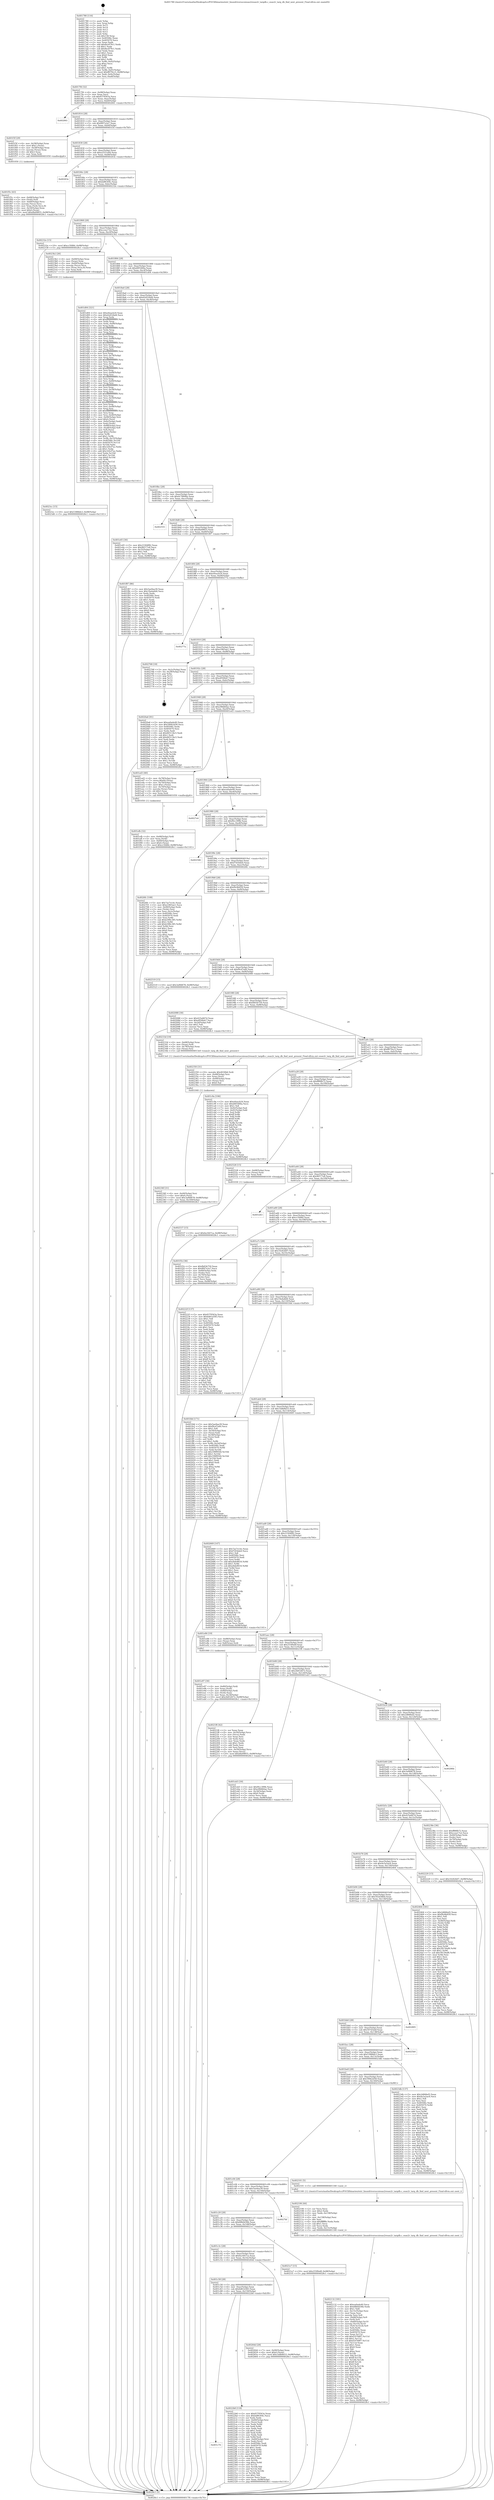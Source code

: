 digraph "0x401780" {
  label = "0x401780 (/mnt/c/Users/mathe/Desktop/tcc/POCII/binaries/extr_linuxdriversscsiesas2resas2r_targdb.c_esas2r_targ_db_find_next_present_Final-ollvm.out::main(0))"
  labelloc = "t"
  node[shape=record]

  Entry [label="",width=0.3,height=0.3,shape=circle,fillcolor=black,style=filled]
  "0x4017f4" [label="{
     0x4017f4 [32]\l
     | [instrs]\l
     &nbsp;&nbsp;0x4017f4 \<+6\>: mov -0x98(%rbp),%eax\l
     &nbsp;&nbsp;0x4017fa \<+2\>: mov %eax,%ecx\l
     &nbsp;&nbsp;0x4017fc \<+6\>: sub $0x8379563a,%ecx\l
     &nbsp;&nbsp;0x401802 \<+6\>: mov %eax,-0xac(%rbp)\l
     &nbsp;&nbsp;0x401808 \<+6\>: mov %ecx,-0xb0(%rbp)\l
     &nbsp;&nbsp;0x40180e \<+6\>: je 0000000000402841 \<main+0x10c1\>\l
  }"]
  "0x402841" [label="{
     0x402841\l
  }", style=dashed]
  "0x401814" [label="{
     0x401814 [28]\l
     | [instrs]\l
     &nbsp;&nbsp;0x401814 \<+5\>: jmp 0000000000401819 \<main+0x99\>\l
     &nbsp;&nbsp;0x401819 \<+6\>: mov -0xac(%rbp),%eax\l
     &nbsp;&nbsp;0x40181f \<+5\>: sub $0x8f47e2a7,%eax\l
     &nbsp;&nbsp;0x401824 \<+6\>: mov %eax,-0xb4(%rbp)\l
     &nbsp;&nbsp;0x40182a \<+6\>: je 0000000000401f3f \<main+0x7bf\>\l
  }"]
  Exit [label="",width=0.3,height=0.3,shape=circle,fillcolor=black,style=filled,peripheries=2]
  "0x401f3f" [label="{
     0x401f3f [29]\l
     | [instrs]\l
     &nbsp;&nbsp;0x401f3f \<+4\>: mov -0x58(%rbp),%rax\l
     &nbsp;&nbsp;0x401f43 \<+6\>: movl $0x1,(%rax)\l
     &nbsp;&nbsp;0x401f49 \<+4\>: mov -0x58(%rbp),%rax\l
     &nbsp;&nbsp;0x401f4d \<+3\>: movslq (%rax),%rax\l
     &nbsp;&nbsp;0x401f50 \<+4\>: shl $0x3,%rax\l
     &nbsp;&nbsp;0x401f54 \<+3\>: mov %rax,%rdi\l
     &nbsp;&nbsp;0x401f57 \<+5\>: call 0000000000401050 \<malloc@plt\>\l
     | [calls]\l
     &nbsp;&nbsp;0x401050 \{1\} (unknown)\l
  }"]
  "0x401830" [label="{
     0x401830 [28]\l
     | [instrs]\l
     &nbsp;&nbsp;0x401830 \<+5\>: jmp 0000000000401835 \<main+0xb5\>\l
     &nbsp;&nbsp;0x401835 \<+6\>: mov -0xac(%rbp),%eax\l
     &nbsp;&nbsp;0x40183b \<+5\>: sub $0xa2551a04,%eax\l
     &nbsp;&nbsp;0x401840 \<+6\>: mov %eax,-0xb8(%rbp)\l
     &nbsp;&nbsp;0x401846 \<+6\>: je 000000000040263e \<main+0xebe\>\l
  }"]
  "0x402537" [label="{
     0x402537 [15]\l
     | [instrs]\l
     &nbsp;&nbsp;0x402537 \<+10\>: movl $0x6a3447ca,-0x98(%rbp)\l
     &nbsp;&nbsp;0x402541 \<+5\>: jmp 00000000004028c1 \<main+0x1141\>\l
  }"]
  "0x40263e" [label="{
     0x40263e\l
  }", style=dashed]
  "0x40184c" [label="{
     0x40184c [28]\l
     | [instrs]\l
     &nbsp;&nbsp;0x40184c \<+5\>: jmp 0000000000401851 \<main+0xd1\>\l
     &nbsp;&nbsp;0x401851 \<+6\>: mov -0xac(%rbp),%eax\l
     &nbsp;&nbsp;0x401857 \<+5\>: sub $0xbdf6304c,%eax\l
     &nbsp;&nbsp;0x40185c \<+6\>: mov %eax,-0xbc(%rbp)\l
     &nbsp;&nbsp;0x401862 \<+6\>: je 000000000040232e \<main+0xbae\>\l
  }"]
  "0x4023cc" [label="{
     0x4023cc [15]\l
     | [instrs]\l
     &nbsp;&nbsp;0x4023cc \<+10\>: movl $0x5388bfe3,-0x98(%rbp)\l
     &nbsp;&nbsp;0x4023d6 \<+5\>: jmp 00000000004028c1 \<main+0x1141\>\l
  }"]
  "0x40232e" [label="{
     0x40232e [15]\l
     | [instrs]\l
     &nbsp;&nbsp;0x40232e \<+10\>: movl $0xcc5fd8d,-0x98(%rbp)\l
     &nbsp;&nbsp;0x402338 \<+5\>: jmp 00000000004028c1 \<main+0x1141\>\l
  }"]
  "0x401868" [label="{
     0x401868 [28]\l
     | [instrs]\l
     &nbsp;&nbsp;0x401868 \<+5\>: jmp 000000000040186d \<main+0xed\>\l
     &nbsp;&nbsp;0x40186d \<+6\>: mov -0xac(%rbp),%eax\l
     &nbsp;&nbsp;0x401873 \<+5\>: sub $0xccea17e2,%eax\l
     &nbsp;&nbsp;0x401878 \<+6\>: mov %eax,-0xc0(%rbp)\l
     &nbsp;&nbsp;0x40187e \<+6\>: je 00000000004023b2 \<main+0xc32\>\l
  }"]
  "0x40236f" [label="{
     0x40236f [31]\l
     | [instrs]\l
     &nbsp;&nbsp;0x40236f \<+4\>: mov -0x40(%rbp),%rsi\l
     &nbsp;&nbsp;0x402373 \<+6\>: movl $0x0,(%rsi)\l
     &nbsp;&nbsp;0x402379 \<+10\>: movl $0x3a9fd678,-0x98(%rbp)\l
     &nbsp;&nbsp;0x402383 \<+6\>: mov %eax,-0x160(%rbp)\l
     &nbsp;&nbsp;0x402389 \<+5\>: jmp 00000000004028c1 \<main+0x1141\>\l
  }"]
  "0x4023b2" [label="{
     0x4023b2 [26]\l
     | [instrs]\l
     &nbsp;&nbsp;0x4023b2 \<+4\>: mov -0x68(%rbp),%rax\l
     &nbsp;&nbsp;0x4023b6 \<+3\>: mov (%rax),%rax\l
     &nbsp;&nbsp;0x4023b9 \<+4\>: mov -0x40(%rbp),%rcx\l
     &nbsp;&nbsp;0x4023bd \<+3\>: movslq (%rcx),%rcx\l
     &nbsp;&nbsp;0x4023c0 \<+4\>: mov (%rax,%rcx,8),%rax\l
     &nbsp;&nbsp;0x4023c4 \<+3\>: mov %rax,%rdi\l
     &nbsp;&nbsp;0x4023c7 \<+5\>: call 0000000000401030 \<free@plt\>\l
     | [calls]\l
     &nbsp;&nbsp;0x401030 \{1\} (unknown)\l
  }"]
  "0x401884" [label="{
     0x401884 [28]\l
     | [instrs]\l
     &nbsp;&nbsp;0x401884 \<+5\>: jmp 0000000000401889 \<main+0x109\>\l
     &nbsp;&nbsp;0x401889 \<+6\>: mov -0xac(%rbp),%eax\l
     &nbsp;&nbsp;0x40188f \<+5\>: sub $0xd0f1684a,%eax\l
     &nbsp;&nbsp;0x401894 \<+6\>: mov %eax,-0xc4(%rbp)\l
     &nbsp;&nbsp;0x40189a \<+6\>: je 0000000000401d04 \<main+0x584\>\l
  }"]
  "0x402350" [label="{
     0x402350 [31]\l
     | [instrs]\l
     &nbsp;&nbsp;0x402350 \<+10\>: movabs $0x4030b6,%rdi\l
     &nbsp;&nbsp;0x40235a \<+4\>: mov -0x48(%rbp),%rsi\l
     &nbsp;&nbsp;0x40235e \<+3\>: mov %rax,(%rsi)\l
     &nbsp;&nbsp;0x402361 \<+4\>: mov -0x48(%rbp),%rax\l
     &nbsp;&nbsp;0x402365 \<+3\>: mov (%rax),%rsi\l
     &nbsp;&nbsp;0x402368 \<+2\>: mov $0x0,%al\l
     &nbsp;&nbsp;0x40236a \<+5\>: call 0000000000401040 \<printf@plt\>\l
     | [calls]\l
     &nbsp;&nbsp;0x401040 \{1\} (unknown)\l
  }"]
  "0x401d04" [label="{
     0x401d04 [321]\l
     | [instrs]\l
     &nbsp;&nbsp;0x401d04 \<+5\>: mov $0xe0eacb24,%eax\l
     &nbsp;&nbsp;0x401d09 \<+5\>: mov $0xd2d52bd4,%ecx\l
     &nbsp;&nbsp;0x401d0e \<+3\>: mov %rsp,%rdx\l
     &nbsp;&nbsp;0x401d11 \<+4\>: add $0xfffffffffffffff0,%rdx\l
     &nbsp;&nbsp;0x401d15 \<+3\>: mov %rdx,%rsp\l
     &nbsp;&nbsp;0x401d18 \<+7\>: mov %rdx,-0x90(%rbp)\l
     &nbsp;&nbsp;0x401d1f \<+3\>: mov %rsp,%rdx\l
     &nbsp;&nbsp;0x401d22 \<+4\>: add $0xfffffffffffffff0,%rdx\l
     &nbsp;&nbsp;0x401d26 \<+3\>: mov %rdx,%rsp\l
     &nbsp;&nbsp;0x401d29 \<+3\>: mov %rsp,%rsi\l
     &nbsp;&nbsp;0x401d2c \<+4\>: add $0xfffffffffffffff0,%rsi\l
     &nbsp;&nbsp;0x401d30 \<+3\>: mov %rsi,%rsp\l
     &nbsp;&nbsp;0x401d33 \<+7\>: mov %rsi,-0x88(%rbp)\l
     &nbsp;&nbsp;0x401d3a \<+3\>: mov %rsp,%rsi\l
     &nbsp;&nbsp;0x401d3d \<+4\>: add $0xfffffffffffffff0,%rsi\l
     &nbsp;&nbsp;0x401d41 \<+3\>: mov %rsi,%rsp\l
     &nbsp;&nbsp;0x401d44 \<+4\>: mov %rsi,-0x80(%rbp)\l
     &nbsp;&nbsp;0x401d48 \<+3\>: mov %rsp,%rsi\l
     &nbsp;&nbsp;0x401d4b \<+4\>: add $0xfffffffffffffff0,%rsi\l
     &nbsp;&nbsp;0x401d4f \<+3\>: mov %rsi,%rsp\l
     &nbsp;&nbsp;0x401d52 \<+4\>: mov %rsi,-0x78(%rbp)\l
     &nbsp;&nbsp;0x401d56 \<+3\>: mov %rsp,%rsi\l
     &nbsp;&nbsp;0x401d59 \<+4\>: add $0xfffffffffffffff0,%rsi\l
     &nbsp;&nbsp;0x401d5d \<+3\>: mov %rsi,%rsp\l
     &nbsp;&nbsp;0x401d60 \<+4\>: mov %rsi,-0x70(%rbp)\l
     &nbsp;&nbsp;0x401d64 \<+3\>: mov %rsp,%rsi\l
     &nbsp;&nbsp;0x401d67 \<+4\>: add $0xfffffffffffffff0,%rsi\l
     &nbsp;&nbsp;0x401d6b \<+3\>: mov %rsi,%rsp\l
     &nbsp;&nbsp;0x401d6e \<+4\>: mov %rsi,-0x68(%rbp)\l
     &nbsp;&nbsp;0x401d72 \<+3\>: mov %rsp,%rsi\l
     &nbsp;&nbsp;0x401d75 \<+4\>: add $0xfffffffffffffff0,%rsi\l
     &nbsp;&nbsp;0x401d79 \<+3\>: mov %rsi,%rsp\l
     &nbsp;&nbsp;0x401d7c \<+4\>: mov %rsi,-0x60(%rbp)\l
     &nbsp;&nbsp;0x401d80 \<+3\>: mov %rsp,%rsi\l
     &nbsp;&nbsp;0x401d83 \<+4\>: add $0xfffffffffffffff0,%rsi\l
     &nbsp;&nbsp;0x401d87 \<+3\>: mov %rsi,%rsp\l
     &nbsp;&nbsp;0x401d8a \<+4\>: mov %rsi,-0x58(%rbp)\l
     &nbsp;&nbsp;0x401d8e \<+3\>: mov %rsp,%rsi\l
     &nbsp;&nbsp;0x401d91 \<+4\>: add $0xfffffffffffffff0,%rsi\l
     &nbsp;&nbsp;0x401d95 \<+3\>: mov %rsi,%rsp\l
     &nbsp;&nbsp;0x401d98 \<+4\>: mov %rsi,-0x50(%rbp)\l
     &nbsp;&nbsp;0x401d9c \<+3\>: mov %rsp,%rsi\l
     &nbsp;&nbsp;0x401d9f \<+4\>: add $0xfffffffffffffff0,%rsi\l
     &nbsp;&nbsp;0x401da3 \<+3\>: mov %rsi,%rsp\l
     &nbsp;&nbsp;0x401da6 \<+4\>: mov %rsi,-0x48(%rbp)\l
     &nbsp;&nbsp;0x401daa \<+3\>: mov %rsp,%rsi\l
     &nbsp;&nbsp;0x401dad \<+4\>: add $0xfffffffffffffff0,%rsi\l
     &nbsp;&nbsp;0x401db1 \<+3\>: mov %rsi,%rsp\l
     &nbsp;&nbsp;0x401db4 \<+4\>: mov %rsi,-0x40(%rbp)\l
     &nbsp;&nbsp;0x401db8 \<+7\>: mov -0x90(%rbp),%rsi\l
     &nbsp;&nbsp;0x401dbf \<+6\>: movl $0x0,(%rsi)\l
     &nbsp;&nbsp;0x401dc5 \<+6\>: mov -0x9c(%rbp),%edi\l
     &nbsp;&nbsp;0x401dcb \<+2\>: mov %edi,(%rdx)\l
     &nbsp;&nbsp;0x401dcd \<+7\>: mov -0x88(%rbp),%rsi\l
     &nbsp;&nbsp;0x401dd4 \<+7\>: mov -0xa8(%rbp),%r8\l
     &nbsp;&nbsp;0x401ddb \<+3\>: mov %r8,(%rsi)\l
     &nbsp;&nbsp;0x401dde \<+3\>: cmpl $0x2,(%rdx)\l
     &nbsp;&nbsp;0x401de1 \<+4\>: setne %r9b\l
     &nbsp;&nbsp;0x401de5 \<+4\>: and $0x1,%r9b\l
     &nbsp;&nbsp;0x401de9 \<+4\>: mov %r9b,-0x35(%rbp)\l
     &nbsp;&nbsp;0x401ded \<+8\>: mov 0x40506c,%r10d\l
     &nbsp;&nbsp;0x401df5 \<+8\>: mov 0x405070,%r11d\l
     &nbsp;&nbsp;0x401dfd \<+3\>: mov %r10d,%ebx\l
     &nbsp;&nbsp;0x401e00 \<+6\>: sub $0x320cf7ac,%ebx\l
     &nbsp;&nbsp;0x401e06 \<+3\>: sub $0x1,%ebx\l
     &nbsp;&nbsp;0x401e09 \<+6\>: add $0x320cf7ac,%ebx\l
     &nbsp;&nbsp;0x401e0f \<+4\>: imul %ebx,%r10d\l
     &nbsp;&nbsp;0x401e13 \<+4\>: and $0x1,%r10d\l
     &nbsp;&nbsp;0x401e17 \<+4\>: cmp $0x0,%r10d\l
     &nbsp;&nbsp;0x401e1b \<+4\>: sete %r9b\l
     &nbsp;&nbsp;0x401e1f \<+4\>: cmp $0xa,%r11d\l
     &nbsp;&nbsp;0x401e23 \<+4\>: setl %r14b\l
     &nbsp;&nbsp;0x401e27 \<+3\>: mov %r9b,%r15b\l
     &nbsp;&nbsp;0x401e2a \<+3\>: and %r14b,%r15b\l
     &nbsp;&nbsp;0x401e2d \<+3\>: xor %r14b,%r9b\l
     &nbsp;&nbsp;0x401e30 \<+3\>: or %r9b,%r15b\l
     &nbsp;&nbsp;0x401e33 \<+4\>: test $0x1,%r15b\l
     &nbsp;&nbsp;0x401e37 \<+3\>: cmovne %ecx,%eax\l
     &nbsp;&nbsp;0x401e3a \<+6\>: mov %eax,-0x98(%rbp)\l
     &nbsp;&nbsp;0x401e40 \<+5\>: jmp 00000000004028c1 \<main+0x1141\>\l
  }"]
  "0x4018a0" [label="{
     0x4018a0 [28]\l
     | [instrs]\l
     &nbsp;&nbsp;0x4018a0 \<+5\>: jmp 00000000004018a5 \<main+0x125\>\l
     &nbsp;&nbsp;0x4018a5 \<+6\>: mov -0xac(%rbp),%eax\l
     &nbsp;&nbsp;0x4018ab \<+5\>: sub $0xd2d52bd4,%eax\l
     &nbsp;&nbsp;0x4018b0 \<+6\>: mov %eax,-0xc8(%rbp)\l
     &nbsp;&nbsp;0x4018b6 \<+6\>: je 0000000000401e45 \<main+0x6c5\>\l
  }"]
  "0x401c74" [label="{
     0x401c74\l
  }", style=dashed]
  "0x401e45" [label="{
     0x401e45 [30]\l
     | [instrs]\l
     &nbsp;&nbsp;0x401e45 \<+5\>: mov $0x23304f82,%eax\l
     &nbsp;&nbsp;0x401e4a \<+5\>: mov $0x96577e8,%ecx\l
     &nbsp;&nbsp;0x401e4f \<+3\>: mov -0x35(%rbp),%dl\l
     &nbsp;&nbsp;0x401e52 \<+3\>: test $0x1,%dl\l
     &nbsp;&nbsp;0x401e55 \<+3\>: cmovne %ecx,%eax\l
     &nbsp;&nbsp;0x401e58 \<+6\>: mov %eax,-0x98(%rbp)\l
     &nbsp;&nbsp;0x401e5e \<+5\>: jmp 00000000004028c1 \<main+0x1141\>\l
  }"]
  "0x4018bc" [label="{
     0x4018bc [28]\l
     | [instrs]\l
     &nbsp;&nbsp;0x4018bc \<+5\>: jmp 00000000004018c1 \<main+0x141\>\l
     &nbsp;&nbsp;0x4018c1 \<+6\>: mov -0xac(%rbp),%eax\l
     &nbsp;&nbsp;0x4018c7 \<+5\>: sub $0xdc78848a,%eax\l
     &nbsp;&nbsp;0x4018cc \<+6\>: mov %eax,-0xcc(%rbp)\l
     &nbsp;&nbsp;0x4018d2 \<+6\>: je 0000000000402555 \<main+0xdd5\>\l
  }"]
  "0x4022b8" [label="{
     0x4022b8 [118]\l
     | [instrs]\l
     &nbsp;&nbsp;0x4022b8 \<+5\>: mov $0x8379563a,%eax\l
     &nbsp;&nbsp;0x4022bd \<+5\>: mov $0xbdf6304c,%ecx\l
     &nbsp;&nbsp;0x4022c2 \<+2\>: xor %edx,%edx\l
     &nbsp;&nbsp;0x4022c4 \<+4\>: mov -0x60(%rbp),%rsi\l
     &nbsp;&nbsp;0x4022c8 \<+2\>: mov (%rsi),%edi\l
     &nbsp;&nbsp;0x4022ca \<+3\>: mov %edx,%r8d\l
     &nbsp;&nbsp;0x4022cd \<+3\>: sub %edi,%r8d\l
     &nbsp;&nbsp;0x4022d0 \<+2\>: mov %edx,%edi\l
     &nbsp;&nbsp;0x4022d2 \<+3\>: sub $0x1,%edi\l
     &nbsp;&nbsp;0x4022d5 \<+3\>: add %edi,%r8d\l
     &nbsp;&nbsp;0x4022d8 \<+2\>: mov %edx,%edi\l
     &nbsp;&nbsp;0x4022da \<+3\>: sub %r8d,%edi\l
     &nbsp;&nbsp;0x4022dd \<+4\>: mov -0x60(%rbp),%rsi\l
     &nbsp;&nbsp;0x4022e1 \<+2\>: mov %edi,(%rsi)\l
     &nbsp;&nbsp;0x4022e3 \<+7\>: mov 0x40506c,%edi\l
     &nbsp;&nbsp;0x4022ea \<+8\>: mov 0x405070,%r8d\l
     &nbsp;&nbsp;0x4022f2 \<+3\>: sub $0x1,%edx\l
     &nbsp;&nbsp;0x4022f5 \<+3\>: mov %edi,%r9d\l
     &nbsp;&nbsp;0x4022f8 \<+3\>: add %edx,%r9d\l
     &nbsp;&nbsp;0x4022fb \<+4\>: imul %r9d,%edi\l
     &nbsp;&nbsp;0x4022ff \<+3\>: and $0x1,%edi\l
     &nbsp;&nbsp;0x402302 \<+3\>: cmp $0x0,%edi\l
     &nbsp;&nbsp;0x402305 \<+4\>: sete %r10b\l
     &nbsp;&nbsp;0x402309 \<+4\>: cmp $0xa,%r8d\l
     &nbsp;&nbsp;0x40230d \<+4\>: setl %r11b\l
     &nbsp;&nbsp;0x402311 \<+3\>: mov %r10b,%bl\l
     &nbsp;&nbsp;0x402314 \<+3\>: and %r11b,%bl\l
     &nbsp;&nbsp;0x402317 \<+3\>: xor %r11b,%r10b\l
     &nbsp;&nbsp;0x40231a \<+3\>: or %r10b,%bl\l
     &nbsp;&nbsp;0x40231d \<+3\>: test $0x1,%bl\l
     &nbsp;&nbsp;0x402320 \<+3\>: cmovne %ecx,%eax\l
     &nbsp;&nbsp;0x402323 \<+6\>: mov %eax,-0x98(%rbp)\l
     &nbsp;&nbsp;0x402329 \<+5\>: jmp 00000000004028c1 \<main+0x1141\>\l
  }"]
  "0x402555" [label="{
     0x402555\l
  }", style=dashed]
  "0x4018d8" [label="{
     0x4018d8 [28]\l
     | [instrs]\l
     &nbsp;&nbsp;0x4018d8 \<+5\>: jmp 00000000004018dd \<main+0x15d\>\l
     &nbsp;&nbsp;0x4018dd \<+6\>: mov -0xac(%rbp),%eax\l
     &nbsp;&nbsp;0x4018e3 \<+5\>: sub $0xdfa09855,%eax\l
     &nbsp;&nbsp;0x4018e8 \<+6\>: mov %eax,-0xd0(%rbp)\l
     &nbsp;&nbsp;0x4018ee \<+6\>: je 0000000000401f87 \<main+0x807\>\l
  }"]
  "0x401c58" [label="{
     0x401c58 [28]\l
     | [instrs]\l
     &nbsp;&nbsp;0x401c58 \<+5\>: jmp 0000000000401c5d \<main+0x4dd\>\l
     &nbsp;&nbsp;0x401c5d \<+6\>: mov -0xac(%rbp),%eax\l
     &nbsp;&nbsp;0x401c63 \<+5\>: sub $0x6d61d383,%eax\l
     &nbsp;&nbsp;0x401c68 \<+6\>: mov %eax,-0x150(%rbp)\l
     &nbsp;&nbsp;0x401c6e \<+6\>: je 00000000004022b8 \<main+0xb38\>\l
  }"]
  "0x401f87" [label="{
     0x401f87 [86]\l
     | [instrs]\l
     &nbsp;&nbsp;0x401f87 \<+5\>: mov $0x5ae9aa39,%eax\l
     &nbsp;&nbsp;0x401f8c \<+5\>: mov $0x19a4a6d4,%ecx\l
     &nbsp;&nbsp;0x401f91 \<+2\>: xor %edx,%edx\l
     &nbsp;&nbsp;0x401f93 \<+7\>: mov 0x40506c,%esi\l
     &nbsp;&nbsp;0x401f9a \<+7\>: mov 0x405070,%edi\l
     &nbsp;&nbsp;0x401fa1 \<+3\>: sub $0x1,%edx\l
     &nbsp;&nbsp;0x401fa4 \<+3\>: mov %esi,%r8d\l
     &nbsp;&nbsp;0x401fa7 \<+3\>: add %edx,%r8d\l
     &nbsp;&nbsp;0x401faa \<+4\>: imul %r8d,%esi\l
     &nbsp;&nbsp;0x401fae \<+3\>: and $0x1,%esi\l
     &nbsp;&nbsp;0x401fb1 \<+3\>: cmp $0x0,%esi\l
     &nbsp;&nbsp;0x401fb4 \<+4\>: sete %r9b\l
     &nbsp;&nbsp;0x401fb8 \<+3\>: cmp $0xa,%edi\l
     &nbsp;&nbsp;0x401fbb \<+4\>: setl %r10b\l
     &nbsp;&nbsp;0x401fbf \<+3\>: mov %r9b,%r11b\l
     &nbsp;&nbsp;0x401fc2 \<+3\>: and %r10b,%r11b\l
     &nbsp;&nbsp;0x401fc5 \<+3\>: xor %r10b,%r9b\l
     &nbsp;&nbsp;0x401fc8 \<+3\>: or %r9b,%r11b\l
     &nbsp;&nbsp;0x401fcb \<+4\>: test $0x1,%r11b\l
     &nbsp;&nbsp;0x401fcf \<+3\>: cmovne %ecx,%eax\l
     &nbsp;&nbsp;0x401fd2 \<+6\>: mov %eax,-0x98(%rbp)\l
     &nbsp;&nbsp;0x401fd8 \<+5\>: jmp 00000000004028c1 \<main+0x1141\>\l
  }"]
  "0x4018f4" [label="{
     0x4018f4 [28]\l
     | [instrs]\l
     &nbsp;&nbsp;0x4018f4 \<+5\>: jmp 00000000004018f9 \<main+0x179\>\l
     &nbsp;&nbsp;0x4018f9 \<+6\>: mov -0xac(%rbp),%eax\l
     &nbsp;&nbsp;0x4018ff \<+5\>: sub $0xe0eacb24,%eax\l
     &nbsp;&nbsp;0x401904 \<+6\>: mov %eax,-0xd4(%rbp)\l
     &nbsp;&nbsp;0x40190a \<+6\>: je 000000000040277a \<main+0xffa\>\l
  }"]
  "0x40264d" [label="{
     0x40264d [28]\l
     | [instrs]\l
     &nbsp;&nbsp;0x40264d \<+7\>: mov -0x90(%rbp),%rax\l
     &nbsp;&nbsp;0x402654 \<+6\>: movl $0x0,(%rax)\l
     &nbsp;&nbsp;0x40265a \<+10\>: movl $0x1ddb8d33,-0x98(%rbp)\l
     &nbsp;&nbsp;0x402664 \<+5\>: jmp 00000000004028c1 \<main+0x1141\>\l
  }"]
  "0x40277a" [label="{
     0x40277a\l
  }", style=dashed]
  "0x401910" [label="{
     0x401910 [28]\l
     | [instrs]\l
     &nbsp;&nbsp;0x401910 \<+5\>: jmp 0000000000401915 \<main+0x195\>\l
     &nbsp;&nbsp;0x401915 \<+6\>: mov -0xac(%rbp),%eax\l
     &nbsp;&nbsp;0x40191b \<+5\>: sub $0xe1865ae1,%eax\l
     &nbsp;&nbsp;0x401920 \<+6\>: mov %eax,-0xd8(%rbp)\l
     &nbsp;&nbsp;0x401926 \<+6\>: je 0000000000402768 \<main+0xfe8\>\l
  }"]
  "0x401c3c" [label="{
     0x401c3c [28]\l
     | [instrs]\l
     &nbsp;&nbsp;0x401c3c \<+5\>: jmp 0000000000401c41 \<main+0x4c1\>\l
     &nbsp;&nbsp;0x401c41 \<+6\>: mov -0xac(%rbp),%eax\l
     &nbsp;&nbsp;0x401c47 \<+5\>: sub $0x6a3447ca,%eax\l
     &nbsp;&nbsp;0x401c4c \<+6\>: mov %eax,-0x14c(%rbp)\l
     &nbsp;&nbsp;0x401c52 \<+6\>: je 000000000040264d \<main+0xecd\>\l
  }"]
  "0x402768" [label="{
     0x402768 [18]\l
     | [instrs]\l
     &nbsp;&nbsp;0x402768 \<+3\>: mov -0x2c(%rbp),%eax\l
     &nbsp;&nbsp;0x40276b \<+4\>: lea -0x28(%rbp),%rsp\l
     &nbsp;&nbsp;0x40276f \<+1\>: pop %rbx\l
     &nbsp;&nbsp;0x402770 \<+2\>: pop %r12\l
     &nbsp;&nbsp;0x402772 \<+2\>: pop %r13\l
     &nbsp;&nbsp;0x402774 \<+2\>: pop %r14\l
     &nbsp;&nbsp;0x402776 \<+2\>: pop %r15\l
     &nbsp;&nbsp;0x402778 \<+1\>: pop %rbp\l
     &nbsp;&nbsp;0x402779 \<+1\>: ret\l
  }"]
  "0x40192c" [label="{
     0x40192c [28]\l
     | [instrs]\l
     &nbsp;&nbsp;0x40192c \<+5\>: jmp 0000000000401931 \<main+0x1b1\>\l
     &nbsp;&nbsp;0x401931 \<+6\>: mov -0xac(%rbp),%eax\l
     &nbsp;&nbsp;0x401937 \<+5\>: sub $0xe850feb7,%eax\l
     &nbsp;&nbsp;0x40193c \<+6\>: mov %eax,-0xdc(%rbp)\l
     &nbsp;&nbsp;0x401942 \<+6\>: je 00000000004020a6 \<main+0x926\>\l
  }"]
  "0x4021e7" [label="{
     0x4021e7 [15]\l
     | [instrs]\l
     &nbsp;&nbsp;0x4021e7 \<+10\>: movl $0x255f0e6f,-0x98(%rbp)\l
     &nbsp;&nbsp;0x4021f1 \<+5\>: jmp 00000000004028c1 \<main+0x1141\>\l
  }"]
  "0x4020a6" [label="{
     0x4020a6 [91]\l
     | [instrs]\l
     &nbsp;&nbsp;0x4020a6 \<+5\>: mov $0xea0ade40,%eax\l
     &nbsp;&nbsp;0x4020ab \<+5\>: mov $0x590b2d58,%ecx\l
     &nbsp;&nbsp;0x4020b0 \<+7\>: mov 0x40506c,%edx\l
     &nbsp;&nbsp;0x4020b7 \<+7\>: mov 0x405070,%esi\l
     &nbsp;&nbsp;0x4020be \<+2\>: mov %edx,%edi\l
     &nbsp;&nbsp;0x4020c0 \<+6\>: sub $0x665134c5,%edi\l
     &nbsp;&nbsp;0x4020c6 \<+3\>: sub $0x1,%edi\l
     &nbsp;&nbsp;0x4020c9 \<+6\>: add $0x665134c5,%edi\l
     &nbsp;&nbsp;0x4020cf \<+3\>: imul %edi,%edx\l
     &nbsp;&nbsp;0x4020d2 \<+3\>: and $0x1,%edx\l
     &nbsp;&nbsp;0x4020d5 \<+3\>: cmp $0x0,%edx\l
     &nbsp;&nbsp;0x4020d8 \<+4\>: sete %r8b\l
     &nbsp;&nbsp;0x4020dc \<+3\>: cmp $0xa,%esi\l
     &nbsp;&nbsp;0x4020df \<+4\>: setl %r9b\l
     &nbsp;&nbsp;0x4020e3 \<+3\>: mov %r8b,%r10b\l
     &nbsp;&nbsp;0x4020e6 \<+3\>: and %r9b,%r10b\l
     &nbsp;&nbsp;0x4020e9 \<+3\>: xor %r9b,%r8b\l
     &nbsp;&nbsp;0x4020ec \<+3\>: or %r8b,%r10b\l
     &nbsp;&nbsp;0x4020ef \<+4\>: test $0x1,%r10b\l
     &nbsp;&nbsp;0x4020f3 \<+3\>: cmovne %ecx,%eax\l
     &nbsp;&nbsp;0x4020f6 \<+6\>: mov %eax,-0x98(%rbp)\l
     &nbsp;&nbsp;0x4020fc \<+5\>: jmp 00000000004028c1 \<main+0x1141\>\l
  }"]
  "0x401948" [label="{
     0x401948 [28]\l
     | [instrs]\l
     &nbsp;&nbsp;0x401948 \<+5\>: jmp 000000000040194d \<main+0x1cd\>\l
     &nbsp;&nbsp;0x40194d \<+6\>: mov -0xac(%rbp),%eax\l
     &nbsp;&nbsp;0x401953 \<+5\>: sub $0xe98db0ae,%eax\l
     &nbsp;&nbsp;0x401958 \<+6\>: mov %eax,-0xe0(%rbp)\l
     &nbsp;&nbsp;0x40195e \<+6\>: je 0000000000401ed3 \<main+0x753\>\l
  }"]
  "0x401c20" [label="{
     0x401c20 [28]\l
     | [instrs]\l
     &nbsp;&nbsp;0x401c20 \<+5\>: jmp 0000000000401c25 \<main+0x4a5\>\l
     &nbsp;&nbsp;0x401c25 \<+6\>: mov -0xac(%rbp),%eax\l
     &nbsp;&nbsp;0x401c2b \<+5\>: sub $0x68b0d36b,%eax\l
     &nbsp;&nbsp;0x401c30 \<+6\>: mov %eax,-0x148(%rbp)\l
     &nbsp;&nbsp;0x401c36 \<+6\>: je 00000000004021e7 \<main+0xa67\>\l
  }"]
  "0x401ed3" [label="{
     0x401ed3 [40]\l
     | [instrs]\l
     &nbsp;&nbsp;0x401ed3 \<+4\>: mov -0x78(%rbp),%rax\l
     &nbsp;&nbsp;0x401ed7 \<+7\>: movq $0x64,(%rax)\l
     &nbsp;&nbsp;0x401ede \<+4\>: mov -0x70(%rbp),%rax\l
     &nbsp;&nbsp;0x401ee2 \<+6\>: movl $0x1,(%rax)\l
     &nbsp;&nbsp;0x401ee8 \<+4\>: mov -0x70(%rbp),%rax\l
     &nbsp;&nbsp;0x401eec \<+3\>: movslq (%rax),%rax\l
     &nbsp;&nbsp;0x401eef \<+4\>: shl $0x3,%rax\l
     &nbsp;&nbsp;0x401ef3 \<+3\>: mov %rax,%rdi\l
     &nbsp;&nbsp;0x401ef6 \<+5\>: call 0000000000401050 \<malloc@plt\>\l
     | [calls]\l
     &nbsp;&nbsp;0x401050 \{1\} (unknown)\l
  }"]
  "0x401964" [label="{
     0x401964 [28]\l
     | [instrs]\l
     &nbsp;&nbsp;0x401964 \<+5\>: jmp 0000000000401969 \<main+0x1e9\>\l
     &nbsp;&nbsp;0x401969 \<+6\>: mov -0xac(%rbp),%eax\l
     &nbsp;&nbsp;0x40196f \<+5\>: sub $0xea0ade40,%eax\l
     &nbsp;&nbsp;0x401974 \<+6\>: mov %eax,-0xe4(%rbp)\l
     &nbsp;&nbsp;0x40197a \<+6\>: je 00000000004027e4 \<main+0x1064\>\l
  }"]
  "0x4027bf" [label="{
     0x4027bf\l
  }", style=dashed]
  "0x4027e4" [label="{
     0x4027e4\l
  }", style=dashed]
  "0x401980" [label="{
     0x401980 [28]\l
     | [instrs]\l
     &nbsp;&nbsp;0x401980 \<+5\>: jmp 0000000000401985 \<main+0x205\>\l
     &nbsp;&nbsp;0x401985 \<+6\>: mov -0xac(%rbp),%eax\l
     &nbsp;&nbsp;0x40198b \<+5\>: sub $0xf0cc399b,%eax\l
     &nbsp;&nbsp;0x401990 \<+6\>: mov %eax,-0xe8(%rbp)\l
     &nbsp;&nbsp;0x401996 \<+6\>: je 0000000000402546 \<main+0xdc6\>\l
  }"]
  "0x402132" [label="{
     0x402132 [181]\l
     | [instrs]\l
     &nbsp;&nbsp;0x402132 \<+5\>: mov $0xea0ade40,%ecx\l
     &nbsp;&nbsp;0x402137 \<+5\>: mov $0x68b0d36b,%edx\l
     &nbsp;&nbsp;0x40213c \<+3\>: mov $0x1,%dil\l
     &nbsp;&nbsp;0x40213f \<+6\>: mov -0x15c(%rbp),%esi\l
     &nbsp;&nbsp;0x402145 \<+3\>: imul %eax,%esi\l
     &nbsp;&nbsp;0x402148 \<+3\>: movslq %esi,%r8\l
     &nbsp;&nbsp;0x40214b \<+4\>: mov -0x68(%rbp),%r9\l
     &nbsp;&nbsp;0x40214f \<+3\>: mov (%r9),%r9\l
     &nbsp;&nbsp;0x402152 \<+4\>: mov -0x60(%rbp),%r10\l
     &nbsp;&nbsp;0x402156 \<+3\>: movslq (%r10),%r10\l
     &nbsp;&nbsp;0x402159 \<+4\>: mov (%r9,%r10,8),%r9\l
     &nbsp;&nbsp;0x40215d \<+3\>: mov %r8,(%r9)\l
     &nbsp;&nbsp;0x402160 \<+7\>: mov 0x40506c,%eax\l
     &nbsp;&nbsp;0x402167 \<+7\>: mov 0x405070,%esi\l
     &nbsp;&nbsp;0x40216e \<+3\>: mov %eax,%r11d\l
     &nbsp;&nbsp;0x402171 \<+7\>: add $0xf10768f7,%r11d\l
     &nbsp;&nbsp;0x402178 \<+4\>: sub $0x1,%r11d\l
     &nbsp;&nbsp;0x40217c \<+7\>: sub $0xf10768f7,%r11d\l
     &nbsp;&nbsp;0x402183 \<+4\>: imul %r11d,%eax\l
     &nbsp;&nbsp;0x402187 \<+3\>: and $0x1,%eax\l
     &nbsp;&nbsp;0x40218a \<+3\>: cmp $0x0,%eax\l
     &nbsp;&nbsp;0x40218d \<+3\>: sete %bl\l
     &nbsp;&nbsp;0x402190 \<+3\>: cmp $0xa,%esi\l
     &nbsp;&nbsp;0x402193 \<+4\>: setl %r14b\l
     &nbsp;&nbsp;0x402197 \<+3\>: mov %bl,%r15b\l
     &nbsp;&nbsp;0x40219a \<+4\>: xor $0xff,%r15b\l
     &nbsp;&nbsp;0x40219e \<+3\>: mov %r14b,%r12b\l
     &nbsp;&nbsp;0x4021a1 \<+4\>: xor $0xff,%r12b\l
     &nbsp;&nbsp;0x4021a5 \<+4\>: xor $0x0,%dil\l
     &nbsp;&nbsp;0x4021a9 \<+3\>: mov %r15b,%r13b\l
     &nbsp;&nbsp;0x4021ac \<+4\>: and $0x0,%r13b\l
     &nbsp;&nbsp;0x4021b0 \<+3\>: and %dil,%bl\l
     &nbsp;&nbsp;0x4021b3 \<+3\>: mov %r12b,%al\l
     &nbsp;&nbsp;0x4021b6 \<+2\>: and $0x0,%al\l
     &nbsp;&nbsp;0x4021b8 \<+3\>: and %dil,%r14b\l
     &nbsp;&nbsp;0x4021bb \<+3\>: or %bl,%r13b\l
     &nbsp;&nbsp;0x4021be \<+3\>: or %r14b,%al\l
     &nbsp;&nbsp;0x4021c1 \<+3\>: xor %al,%r13b\l
     &nbsp;&nbsp;0x4021c4 \<+3\>: or %r12b,%r15b\l
     &nbsp;&nbsp;0x4021c7 \<+4\>: xor $0xff,%r15b\l
     &nbsp;&nbsp;0x4021cb \<+4\>: or $0x0,%dil\l
     &nbsp;&nbsp;0x4021cf \<+3\>: and %dil,%r15b\l
     &nbsp;&nbsp;0x4021d2 \<+3\>: or %r15b,%r13b\l
     &nbsp;&nbsp;0x4021d5 \<+4\>: test $0x1,%r13b\l
     &nbsp;&nbsp;0x4021d9 \<+3\>: cmovne %edx,%ecx\l
     &nbsp;&nbsp;0x4021dc \<+6\>: mov %ecx,-0x98(%rbp)\l
     &nbsp;&nbsp;0x4021e2 \<+5\>: jmp 00000000004028c1 \<main+0x1141\>\l
  }"]
  "0x402546" [label="{
     0x402546\l
  }", style=dashed]
  "0x40199c" [label="{
     0x40199c [28]\l
     | [instrs]\l
     &nbsp;&nbsp;0x40199c \<+5\>: jmp 00000000004019a1 \<main+0x221\>\l
     &nbsp;&nbsp;0x4019a1 \<+6\>: mov -0xac(%rbp),%eax\l
     &nbsp;&nbsp;0x4019a7 \<+5\>: sub $0xf7d54de0,%eax\l
     &nbsp;&nbsp;0x4019ac \<+6\>: mov %eax,-0xec(%rbp)\l
     &nbsp;&nbsp;0x4019b2 \<+6\>: je 00000000004026fc \<main+0xf7c\>\l
  }"]
  "0x402106" [label="{
     0x402106 [44]\l
     | [instrs]\l
     &nbsp;&nbsp;0x402106 \<+2\>: xor %ecx,%ecx\l
     &nbsp;&nbsp;0x402108 \<+5\>: mov $0x2,%edx\l
     &nbsp;&nbsp;0x40210d \<+6\>: mov %edx,-0x158(%rbp)\l
     &nbsp;&nbsp;0x402113 \<+1\>: cltd\l
     &nbsp;&nbsp;0x402114 \<+6\>: mov -0x158(%rbp),%esi\l
     &nbsp;&nbsp;0x40211a \<+2\>: idiv %esi\l
     &nbsp;&nbsp;0x40211c \<+6\>: imul $0xfffffffe,%edx,%edx\l
     &nbsp;&nbsp;0x402122 \<+3\>: sub $0x1,%ecx\l
     &nbsp;&nbsp;0x402125 \<+2\>: sub %ecx,%edx\l
     &nbsp;&nbsp;0x402127 \<+6\>: mov %edx,-0x15c(%rbp)\l
     &nbsp;&nbsp;0x40212d \<+5\>: call 0000000000401160 \<next_i\>\l
     | [calls]\l
     &nbsp;&nbsp;0x401160 \{1\} (/mnt/c/Users/mathe/Desktop/tcc/POCII/binaries/extr_linuxdriversscsiesas2resas2r_targdb.c_esas2r_targ_db_find_next_present_Final-ollvm.out::next_i)\l
  }"]
  "0x4026fc" [label="{
     0x4026fc [108]\l
     | [instrs]\l
     &nbsp;&nbsp;0x4026fc \<+5\>: mov $0x7ae7e1dc,%eax\l
     &nbsp;&nbsp;0x402701 \<+5\>: mov $0xe1865ae1,%ecx\l
     &nbsp;&nbsp;0x402706 \<+7\>: mov -0x90(%rbp),%rdx\l
     &nbsp;&nbsp;0x40270d \<+2\>: mov (%rdx),%esi\l
     &nbsp;&nbsp;0x40270f \<+3\>: mov %esi,-0x2c(%rbp)\l
     &nbsp;&nbsp;0x402712 \<+7\>: mov 0x40506c,%esi\l
     &nbsp;&nbsp;0x402719 \<+7\>: mov 0x405070,%edi\l
     &nbsp;&nbsp;0x402720 \<+3\>: mov %esi,%r8d\l
     &nbsp;&nbsp;0x402723 \<+7\>: sub $0xb398c385,%r8d\l
     &nbsp;&nbsp;0x40272a \<+4\>: sub $0x1,%r8d\l
     &nbsp;&nbsp;0x40272e \<+7\>: add $0xb398c385,%r8d\l
     &nbsp;&nbsp;0x402735 \<+4\>: imul %r8d,%esi\l
     &nbsp;&nbsp;0x402739 \<+3\>: and $0x1,%esi\l
     &nbsp;&nbsp;0x40273c \<+3\>: cmp $0x0,%esi\l
     &nbsp;&nbsp;0x40273f \<+4\>: sete %r9b\l
     &nbsp;&nbsp;0x402743 \<+3\>: cmp $0xa,%edi\l
     &nbsp;&nbsp;0x402746 \<+4\>: setl %r10b\l
     &nbsp;&nbsp;0x40274a \<+3\>: mov %r9b,%r11b\l
     &nbsp;&nbsp;0x40274d \<+3\>: and %r10b,%r11b\l
     &nbsp;&nbsp;0x402750 \<+3\>: xor %r10b,%r9b\l
     &nbsp;&nbsp;0x402753 \<+3\>: or %r9b,%r11b\l
     &nbsp;&nbsp;0x402756 \<+4\>: test $0x1,%r11b\l
     &nbsp;&nbsp;0x40275a \<+3\>: cmovne %ecx,%eax\l
     &nbsp;&nbsp;0x40275d \<+6\>: mov %eax,-0x98(%rbp)\l
     &nbsp;&nbsp;0x402763 \<+5\>: jmp 00000000004028c1 \<main+0x1141\>\l
  }"]
  "0x4019b8" [label="{
     0x4019b8 [28]\l
     | [instrs]\l
     &nbsp;&nbsp;0x4019b8 \<+5\>: jmp 00000000004019bd \<main+0x23d\>\l
     &nbsp;&nbsp;0x4019bd \<+6\>: mov -0xac(%rbp),%eax\l
     &nbsp;&nbsp;0x4019c3 \<+5\>: sub $0xf9c8b959,%eax\l
     &nbsp;&nbsp;0x4019c8 \<+6\>: mov %eax,-0xf0(%rbp)\l
     &nbsp;&nbsp;0x4019ce \<+6\>: je 0000000000402519 \<main+0xd99\>\l
  }"]
  "0x401c04" [label="{
     0x401c04 [28]\l
     | [instrs]\l
     &nbsp;&nbsp;0x401c04 \<+5\>: jmp 0000000000401c09 \<main+0x489\>\l
     &nbsp;&nbsp;0x401c09 \<+6\>: mov -0xac(%rbp),%eax\l
     &nbsp;&nbsp;0x401c0f \<+5\>: sub $0x5ae9aa39,%eax\l
     &nbsp;&nbsp;0x401c14 \<+6\>: mov %eax,-0x144(%rbp)\l
     &nbsp;&nbsp;0x401c1a \<+6\>: je 00000000004027bf \<main+0x103f\>\l
  }"]
  "0x402519" [label="{
     0x402519 [15]\l
     | [instrs]\l
     &nbsp;&nbsp;0x402519 \<+10\>: movl $0x3a9fd678,-0x98(%rbp)\l
     &nbsp;&nbsp;0x402523 \<+5\>: jmp 00000000004028c1 \<main+0x1141\>\l
  }"]
  "0x4019d4" [label="{
     0x4019d4 [28]\l
     | [instrs]\l
     &nbsp;&nbsp;0x4019d4 \<+5\>: jmp 00000000004019d9 \<main+0x259\>\l
     &nbsp;&nbsp;0x4019d9 \<+6\>: mov -0xac(%rbp),%eax\l
     &nbsp;&nbsp;0x4019df \<+5\>: sub $0xf9cd7e60,%eax\l
     &nbsp;&nbsp;0x4019e4 \<+6\>: mov %eax,-0xf4(%rbp)\l
     &nbsp;&nbsp;0x4019ea \<+6\>: je 0000000000402088 \<main+0x908\>\l
  }"]
  "0x402101" [label="{
     0x402101 [5]\l
     | [instrs]\l
     &nbsp;&nbsp;0x402101 \<+5\>: call 0000000000401160 \<next_i\>\l
     | [calls]\l
     &nbsp;&nbsp;0x401160 \{1\} (/mnt/c/Users/mathe/Desktop/tcc/POCII/binaries/extr_linuxdriversscsiesas2resas2r_targdb.c_esas2r_targ_db_find_next_present_Final-ollvm.out::next_i)\l
  }"]
  "0x402088" [label="{
     0x402088 [30]\l
     | [instrs]\l
     &nbsp;&nbsp;0x402088 \<+5\>: mov $0x425e667d,%eax\l
     &nbsp;&nbsp;0x40208d \<+5\>: mov $0xe850feb7,%ecx\l
     &nbsp;&nbsp;0x402092 \<+3\>: mov -0x2d(%rbp),%dl\l
     &nbsp;&nbsp;0x402095 \<+3\>: test $0x1,%dl\l
     &nbsp;&nbsp;0x402098 \<+3\>: cmovne %ecx,%eax\l
     &nbsp;&nbsp;0x40209b \<+6\>: mov %eax,-0x98(%rbp)\l
     &nbsp;&nbsp;0x4020a1 \<+5\>: jmp 00000000004028c1 \<main+0x1141\>\l
  }"]
  "0x4019f0" [label="{
     0x4019f0 [28]\l
     | [instrs]\l
     &nbsp;&nbsp;0x4019f0 \<+5\>: jmp 00000000004019f5 \<main+0x275\>\l
     &nbsp;&nbsp;0x4019f5 \<+6\>: mov -0xac(%rbp),%eax\l
     &nbsp;&nbsp;0x4019fb \<+5\>: sub $0xfb83b759,%eax\l
     &nbsp;&nbsp;0x401a00 \<+6\>: mov %eax,-0xf8(%rbp)\l
     &nbsp;&nbsp;0x401a06 \<+6\>: je 000000000040233d \<main+0xbbd\>\l
  }"]
  "0x401be8" [label="{
     0x401be8 [28]\l
     | [instrs]\l
     &nbsp;&nbsp;0x401be8 \<+5\>: jmp 0000000000401bed \<main+0x46d\>\l
     &nbsp;&nbsp;0x401bed \<+6\>: mov -0xac(%rbp),%eax\l
     &nbsp;&nbsp;0x401bf3 \<+5\>: sub $0x590b2d58,%eax\l
     &nbsp;&nbsp;0x401bf8 \<+6\>: mov %eax,-0x140(%rbp)\l
     &nbsp;&nbsp;0x401bfe \<+6\>: je 0000000000402101 \<main+0x981\>\l
  }"]
  "0x40233d" [label="{
     0x40233d [19]\l
     | [instrs]\l
     &nbsp;&nbsp;0x40233d \<+4\>: mov -0x68(%rbp),%rax\l
     &nbsp;&nbsp;0x402341 \<+3\>: mov (%rax),%rdi\l
     &nbsp;&nbsp;0x402344 \<+4\>: mov -0x78(%rbp),%rax\l
     &nbsp;&nbsp;0x402348 \<+3\>: mov (%rax),%rsi\l
     &nbsp;&nbsp;0x40234b \<+5\>: call 00000000004013e0 \<esas2r_targ_db_find_next_present\>\l
     | [calls]\l
     &nbsp;&nbsp;0x4013e0 \{1\} (/mnt/c/Users/mathe/Desktop/tcc/POCII/binaries/extr_linuxdriversscsiesas2resas2r_targdb.c_esas2r_targ_db_find_next_present_Final-ollvm.out::esas2r_targ_db_find_next_present)\l
  }"]
  "0x401a0c" [label="{
     0x401a0c [28]\l
     | [instrs]\l
     &nbsp;&nbsp;0x401a0c \<+5\>: jmp 0000000000401a11 \<main+0x291\>\l
     &nbsp;&nbsp;0x401a11 \<+6\>: mov -0xac(%rbp),%eax\l
     &nbsp;&nbsp;0x401a17 \<+5\>: sub $0xff079cc5,%eax\l
     &nbsp;&nbsp;0x401a1c \<+6\>: mov %eax,-0xfc(%rbp)\l
     &nbsp;&nbsp;0x401a22 \<+6\>: je 0000000000401c9a \<main+0x51a\>\l
  }"]
  "0x4023db" [label="{
     0x4023db [137]\l
     | [instrs]\l
     &nbsp;&nbsp;0x4023db \<+5\>: mov $0x2d666ef2,%eax\l
     &nbsp;&nbsp;0x4023e0 \<+5\>: mov $0x4e5a5ac6,%ecx\l
     &nbsp;&nbsp;0x4023e5 \<+2\>: mov $0x1,%dl\l
     &nbsp;&nbsp;0x4023e7 \<+2\>: xor %esi,%esi\l
     &nbsp;&nbsp;0x4023e9 \<+7\>: mov 0x40506c,%edi\l
     &nbsp;&nbsp;0x4023f0 \<+8\>: mov 0x405070,%r8d\l
     &nbsp;&nbsp;0x4023f8 \<+3\>: sub $0x1,%esi\l
     &nbsp;&nbsp;0x4023fb \<+3\>: mov %edi,%r9d\l
     &nbsp;&nbsp;0x4023fe \<+3\>: add %esi,%r9d\l
     &nbsp;&nbsp;0x402401 \<+4\>: imul %r9d,%edi\l
     &nbsp;&nbsp;0x402405 \<+3\>: and $0x1,%edi\l
     &nbsp;&nbsp;0x402408 \<+3\>: cmp $0x0,%edi\l
     &nbsp;&nbsp;0x40240b \<+4\>: sete %r10b\l
     &nbsp;&nbsp;0x40240f \<+4\>: cmp $0xa,%r8d\l
     &nbsp;&nbsp;0x402413 \<+4\>: setl %r11b\l
     &nbsp;&nbsp;0x402417 \<+3\>: mov %r10b,%bl\l
     &nbsp;&nbsp;0x40241a \<+3\>: xor $0xff,%bl\l
     &nbsp;&nbsp;0x40241d \<+3\>: mov %r11b,%r14b\l
     &nbsp;&nbsp;0x402420 \<+4\>: xor $0xff,%r14b\l
     &nbsp;&nbsp;0x402424 \<+3\>: xor $0x0,%dl\l
     &nbsp;&nbsp;0x402427 \<+3\>: mov %bl,%r15b\l
     &nbsp;&nbsp;0x40242a \<+4\>: and $0x0,%r15b\l
     &nbsp;&nbsp;0x40242e \<+3\>: and %dl,%r10b\l
     &nbsp;&nbsp;0x402431 \<+3\>: mov %r14b,%r12b\l
     &nbsp;&nbsp;0x402434 \<+4\>: and $0x0,%r12b\l
     &nbsp;&nbsp;0x402438 \<+3\>: and %dl,%r11b\l
     &nbsp;&nbsp;0x40243b \<+3\>: or %r10b,%r15b\l
     &nbsp;&nbsp;0x40243e \<+3\>: or %r11b,%r12b\l
     &nbsp;&nbsp;0x402441 \<+3\>: xor %r12b,%r15b\l
     &nbsp;&nbsp;0x402444 \<+3\>: or %r14b,%bl\l
     &nbsp;&nbsp;0x402447 \<+3\>: xor $0xff,%bl\l
     &nbsp;&nbsp;0x40244a \<+3\>: or $0x0,%dl\l
     &nbsp;&nbsp;0x40244d \<+2\>: and %dl,%bl\l
     &nbsp;&nbsp;0x40244f \<+3\>: or %bl,%r15b\l
     &nbsp;&nbsp;0x402452 \<+4\>: test $0x1,%r15b\l
     &nbsp;&nbsp;0x402456 \<+3\>: cmovne %ecx,%eax\l
     &nbsp;&nbsp;0x402459 \<+6\>: mov %eax,-0x98(%rbp)\l
     &nbsp;&nbsp;0x40245f \<+5\>: jmp 00000000004028c1 \<main+0x1141\>\l
  }"]
  "0x401c9a" [label="{
     0x401c9a [106]\l
     | [instrs]\l
     &nbsp;&nbsp;0x401c9a \<+5\>: mov $0xe0eacb24,%eax\l
     &nbsp;&nbsp;0x401c9f \<+5\>: mov $0xd0f1684a,%ecx\l
     &nbsp;&nbsp;0x401ca4 \<+2\>: mov $0x1,%dl\l
     &nbsp;&nbsp;0x401ca6 \<+7\>: mov -0x92(%rbp),%sil\l
     &nbsp;&nbsp;0x401cad \<+7\>: mov -0x91(%rbp),%dil\l
     &nbsp;&nbsp;0x401cb4 \<+3\>: mov %sil,%r8b\l
     &nbsp;&nbsp;0x401cb7 \<+4\>: xor $0xff,%r8b\l
     &nbsp;&nbsp;0x401cbb \<+3\>: mov %dil,%r9b\l
     &nbsp;&nbsp;0x401cbe \<+4\>: xor $0xff,%r9b\l
     &nbsp;&nbsp;0x401cc2 \<+3\>: xor $0x1,%dl\l
     &nbsp;&nbsp;0x401cc5 \<+3\>: mov %r8b,%r10b\l
     &nbsp;&nbsp;0x401cc8 \<+4\>: and $0xff,%r10b\l
     &nbsp;&nbsp;0x401ccc \<+3\>: and %dl,%sil\l
     &nbsp;&nbsp;0x401ccf \<+3\>: mov %r9b,%r11b\l
     &nbsp;&nbsp;0x401cd2 \<+4\>: and $0xff,%r11b\l
     &nbsp;&nbsp;0x401cd6 \<+3\>: and %dl,%dil\l
     &nbsp;&nbsp;0x401cd9 \<+3\>: or %sil,%r10b\l
     &nbsp;&nbsp;0x401cdc \<+3\>: or %dil,%r11b\l
     &nbsp;&nbsp;0x401cdf \<+3\>: xor %r11b,%r10b\l
     &nbsp;&nbsp;0x401ce2 \<+3\>: or %r9b,%r8b\l
     &nbsp;&nbsp;0x401ce5 \<+4\>: xor $0xff,%r8b\l
     &nbsp;&nbsp;0x401ce9 \<+3\>: or $0x1,%dl\l
     &nbsp;&nbsp;0x401cec \<+3\>: and %dl,%r8b\l
     &nbsp;&nbsp;0x401cef \<+3\>: or %r8b,%r10b\l
     &nbsp;&nbsp;0x401cf2 \<+4\>: test $0x1,%r10b\l
     &nbsp;&nbsp;0x401cf6 \<+3\>: cmovne %ecx,%eax\l
     &nbsp;&nbsp;0x401cf9 \<+6\>: mov %eax,-0x98(%rbp)\l
     &nbsp;&nbsp;0x401cff \<+5\>: jmp 00000000004028c1 \<main+0x1141\>\l
  }"]
  "0x401a28" [label="{
     0x401a28 [28]\l
     | [instrs]\l
     &nbsp;&nbsp;0x401a28 \<+5\>: jmp 0000000000401a2d \<main+0x2ad\>\l
     &nbsp;&nbsp;0x401a2d \<+6\>: mov -0xac(%rbp),%eax\l
     &nbsp;&nbsp;0x401a33 \<+5\>: sub $0xff88fb72,%eax\l
     &nbsp;&nbsp;0x401a38 \<+6\>: mov %eax,-0x100(%rbp)\l
     &nbsp;&nbsp;0x401a3e \<+6\>: je 0000000000402528 \<main+0xda8\>\l
  }"]
  "0x4028c1" [label="{
     0x4028c1 [5]\l
     | [instrs]\l
     &nbsp;&nbsp;0x4028c1 \<+5\>: jmp 00000000004017f4 \<main+0x74\>\l
  }"]
  "0x401780" [label="{
     0x401780 [116]\l
     | [instrs]\l
     &nbsp;&nbsp;0x401780 \<+1\>: push %rbp\l
     &nbsp;&nbsp;0x401781 \<+3\>: mov %rsp,%rbp\l
     &nbsp;&nbsp;0x401784 \<+2\>: push %r15\l
     &nbsp;&nbsp;0x401786 \<+2\>: push %r14\l
     &nbsp;&nbsp;0x401788 \<+2\>: push %r13\l
     &nbsp;&nbsp;0x40178a \<+2\>: push %r12\l
     &nbsp;&nbsp;0x40178c \<+1\>: push %rbx\l
     &nbsp;&nbsp;0x40178d \<+7\>: sub $0x158,%rsp\l
     &nbsp;&nbsp;0x401794 \<+7\>: mov 0x40506c,%eax\l
     &nbsp;&nbsp;0x40179b \<+7\>: mov 0x405070,%ecx\l
     &nbsp;&nbsp;0x4017a2 \<+2\>: mov %eax,%edx\l
     &nbsp;&nbsp;0x4017a4 \<+6\>: add $0x8ec879c1,%edx\l
     &nbsp;&nbsp;0x4017aa \<+3\>: sub $0x1,%edx\l
     &nbsp;&nbsp;0x4017ad \<+6\>: sub $0x8ec879c1,%edx\l
     &nbsp;&nbsp;0x4017b3 \<+3\>: imul %edx,%eax\l
     &nbsp;&nbsp;0x4017b6 \<+3\>: and $0x1,%eax\l
     &nbsp;&nbsp;0x4017b9 \<+3\>: cmp $0x0,%eax\l
     &nbsp;&nbsp;0x4017bc \<+4\>: sete %r8b\l
     &nbsp;&nbsp;0x4017c0 \<+4\>: and $0x1,%r8b\l
     &nbsp;&nbsp;0x4017c4 \<+7\>: mov %r8b,-0x92(%rbp)\l
     &nbsp;&nbsp;0x4017cb \<+3\>: cmp $0xa,%ecx\l
     &nbsp;&nbsp;0x4017ce \<+4\>: setl %r8b\l
     &nbsp;&nbsp;0x4017d2 \<+4\>: and $0x1,%r8b\l
     &nbsp;&nbsp;0x4017d6 \<+7\>: mov %r8b,-0x91(%rbp)\l
     &nbsp;&nbsp;0x4017dd \<+10\>: movl $0xff079cc5,-0x98(%rbp)\l
     &nbsp;&nbsp;0x4017e7 \<+6\>: mov %edi,-0x9c(%rbp)\l
     &nbsp;&nbsp;0x4017ed \<+7\>: mov %rsi,-0xa8(%rbp)\l
  }"]
  "0x401bcc" [label="{
     0x401bcc [28]\l
     | [instrs]\l
     &nbsp;&nbsp;0x401bcc \<+5\>: jmp 0000000000401bd1 \<main+0x451\>\l
     &nbsp;&nbsp;0x401bd1 \<+6\>: mov -0xac(%rbp),%eax\l
     &nbsp;&nbsp;0x401bd7 \<+5\>: sub $0x5388bfe3,%eax\l
     &nbsp;&nbsp;0x401bdc \<+6\>: mov %eax,-0x13c(%rbp)\l
     &nbsp;&nbsp;0x401be2 \<+6\>: je 00000000004023db \<main+0xc5b\>\l
  }"]
  "0x4025b0" [label="{
     0x4025b0\l
  }", style=dashed]
  "0x402528" [label="{
     0x402528 [15]\l
     | [instrs]\l
     &nbsp;&nbsp;0x402528 \<+4\>: mov -0x68(%rbp),%rax\l
     &nbsp;&nbsp;0x40252c \<+3\>: mov (%rax),%rax\l
     &nbsp;&nbsp;0x40252f \<+3\>: mov %rax,%rdi\l
     &nbsp;&nbsp;0x402532 \<+5\>: call 0000000000401030 \<free@plt\>\l
     | [calls]\l
     &nbsp;&nbsp;0x401030 \{1\} (unknown)\l
  }"]
  "0x401a44" [label="{
     0x401a44 [28]\l
     | [instrs]\l
     &nbsp;&nbsp;0x401a44 \<+5\>: jmp 0000000000401a49 \<main+0x2c9\>\l
     &nbsp;&nbsp;0x401a49 \<+6\>: mov -0xac(%rbp),%eax\l
     &nbsp;&nbsp;0x401a4f \<+5\>: sub $0x96577e8,%eax\l
     &nbsp;&nbsp;0x401a54 \<+6\>: mov %eax,-0x104(%rbp)\l
     &nbsp;&nbsp;0x401a5a \<+6\>: je 0000000000401e63 \<main+0x6e3\>\l
  }"]
  "0x401bb0" [label="{
     0x401bb0 [28]\l
     | [instrs]\l
     &nbsp;&nbsp;0x401bb0 \<+5\>: jmp 0000000000401bb5 \<main+0x435\>\l
     &nbsp;&nbsp;0x401bb5 \<+6\>: mov -0xac(%rbp),%eax\l
     &nbsp;&nbsp;0x401bbb \<+5\>: sub $0x507d3ebf,%eax\l
     &nbsp;&nbsp;0x401bc0 \<+6\>: mov %eax,-0x138(%rbp)\l
     &nbsp;&nbsp;0x401bc6 \<+6\>: je 00000000004025b0 \<main+0xe30\>\l
  }"]
  "0x401e63" [label="{
     0x401e63\l
  }", style=dashed]
  "0x401a60" [label="{
     0x401a60 [28]\l
     | [instrs]\l
     &nbsp;&nbsp;0x401a60 \<+5\>: jmp 0000000000401a65 \<main+0x2e5\>\l
     &nbsp;&nbsp;0x401a65 \<+6\>: mov -0xac(%rbp),%eax\l
     &nbsp;&nbsp;0x401a6b \<+5\>: sub $0xcc5fd8d,%eax\l
     &nbsp;&nbsp;0x401a70 \<+6\>: mov %eax,-0x108(%rbp)\l
     &nbsp;&nbsp;0x401a76 \<+6\>: je 0000000000401f1b \<main+0x79b\>\l
  }"]
  "0x402895" [label="{
     0x402895\l
  }", style=dashed]
  "0x401f1b" [label="{
     0x401f1b [36]\l
     | [instrs]\l
     &nbsp;&nbsp;0x401f1b \<+5\>: mov $0xfb83b759,%eax\l
     &nbsp;&nbsp;0x401f20 \<+5\>: mov $0x8f47e2a7,%ecx\l
     &nbsp;&nbsp;0x401f25 \<+4\>: mov -0x60(%rbp),%rdx\l
     &nbsp;&nbsp;0x401f29 \<+2\>: mov (%rdx),%esi\l
     &nbsp;&nbsp;0x401f2b \<+4\>: mov -0x70(%rbp),%rdx\l
     &nbsp;&nbsp;0x401f2f \<+2\>: cmp (%rdx),%esi\l
     &nbsp;&nbsp;0x401f31 \<+3\>: cmovl %ecx,%eax\l
     &nbsp;&nbsp;0x401f34 \<+6\>: mov %eax,-0x98(%rbp)\l
     &nbsp;&nbsp;0x401f3a \<+5\>: jmp 00000000004028c1 \<main+0x1141\>\l
  }"]
  "0x401a7c" [label="{
     0x401a7c [28]\l
     | [instrs]\l
     &nbsp;&nbsp;0x401a7c \<+5\>: jmp 0000000000401a81 \<main+0x301\>\l
     &nbsp;&nbsp;0x401a81 \<+6\>: mov -0xac(%rbp),%eax\l
     &nbsp;&nbsp;0x401a87 \<+5\>: sub $0x16262b07,%eax\l
     &nbsp;&nbsp;0x401a8c \<+6\>: mov %eax,-0x10c(%rbp)\l
     &nbsp;&nbsp;0x401a92 \<+6\>: je 000000000040222f \<main+0xaaf\>\l
  }"]
  "0x401b94" [label="{
     0x401b94 [28]\l
     | [instrs]\l
     &nbsp;&nbsp;0x401b94 \<+5\>: jmp 0000000000401b99 \<main+0x419\>\l
     &nbsp;&nbsp;0x401b99 \<+6\>: mov -0xac(%rbp),%eax\l
     &nbsp;&nbsp;0x401b9f \<+5\>: sub $0x502d380d,%eax\l
     &nbsp;&nbsp;0x401ba4 \<+6\>: mov %eax,-0x134(%rbp)\l
     &nbsp;&nbsp;0x401baa \<+6\>: je 0000000000402895 \<main+0x1115\>\l
  }"]
  "0x40222f" [label="{
     0x40222f [137]\l
     | [instrs]\l
     &nbsp;&nbsp;0x40222f \<+5\>: mov $0x8379563a,%eax\l
     &nbsp;&nbsp;0x402234 \<+5\>: mov $0x6d61d383,%ecx\l
     &nbsp;&nbsp;0x402239 \<+2\>: mov $0x1,%dl\l
     &nbsp;&nbsp;0x40223b \<+2\>: xor %esi,%esi\l
     &nbsp;&nbsp;0x40223d \<+7\>: mov 0x40506c,%edi\l
     &nbsp;&nbsp;0x402244 \<+8\>: mov 0x405070,%r8d\l
     &nbsp;&nbsp;0x40224c \<+3\>: sub $0x1,%esi\l
     &nbsp;&nbsp;0x40224f \<+3\>: mov %edi,%r9d\l
     &nbsp;&nbsp;0x402252 \<+3\>: add %esi,%r9d\l
     &nbsp;&nbsp;0x402255 \<+4\>: imul %r9d,%edi\l
     &nbsp;&nbsp;0x402259 \<+3\>: and $0x1,%edi\l
     &nbsp;&nbsp;0x40225c \<+3\>: cmp $0x0,%edi\l
     &nbsp;&nbsp;0x40225f \<+4\>: sete %r10b\l
     &nbsp;&nbsp;0x402263 \<+4\>: cmp $0xa,%r8d\l
     &nbsp;&nbsp;0x402267 \<+4\>: setl %r11b\l
     &nbsp;&nbsp;0x40226b \<+3\>: mov %r10b,%bl\l
     &nbsp;&nbsp;0x40226e \<+3\>: xor $0xff,%bl\l
     &nbsp;&nbsp;0x402271 \<+3\>: mov %r11b,%r14b\l
     &nbsp;&nbsp;0x402274 \<+4\>: xor $0xff,%r14b\l
     &nbsp;&nbsp;0x402278 \<+3\>: xor $0x1,%dl\l
     &nbsp;&nbsp;0x40227b \<+3\>: mov %bl,%r15b\l
     &nbsp;&nbsp;0x40227e \<+4\>: and $0xff,%r15b\l
     &nbsp;&nbsp;0x402282 \<+3\>: and %dl,%r10b\l
     &nbsp;&nbsp;0x402285 \<+3\>: mov %r14b,%r12b\l
     &nbsp;&nbsp;0x402288 \<+4\>: and $0xff,%r12b\l
     &nbsp;&nbsp;0x40228c \<+3\>: and %dl,%r11b\l
     &nbsp;&nbsp;0x40228f \<+3\>: or %r10b,%r15b\l
     &nbsp;&nbsp;0x402292 \<+3\>: or %r11b,%r12b\l
     &nbsp;&nbsp;0x402295 \<+3\>: xor %r12b,%r15b\l
     &nbsp;&nbsp;0x402298 \<+3\>: or %r14b,%bl\l
     &nbsp;&nbsp;0x40229b \<+3\>: xor $0xff,%bl\l
     &nbsp;&nbsp;0x40229e \<+3\>: or $0x1,%dl\l
     &nbsp;&nbsp;0x4022a1 \<+2\>: and %dl,%bl\l
     &nbsp;&nbsp;0x4022a3 \<+3\>: or %bl,%r15b\l
     &nbsp;&nbsp;0x4022a6 \<+4\>: test $0x1,%r15b\l
     &nbsp;&nbsp;0x4022aa \<+3\>: cmovne %ecx,%eax\l
     &nbsp;&nbsp;0x4022ad \<+6\>: mov %eax,-0x98(%rbp)\l
     &nbsp;&nbsp;0x4022b3 \<+5\>: jmp 00000000004028c1 \<main+0x1141\>\l
  }"]
  "0x401a98" [label="{
     0x401a98 [28]\l
     | [instrs]\l
     &nbsp;&nbsp;0x401a98 \<+5\>: jmp 0000000000401a9d \<main+0x31d\>\l
     &nbsp;&nbsp;0x401a9d \<+6\>: mov -0xac(%rbp),%eax\l
     &nbsp;&nbsp;0x401aa3 \<+5\>: sub $0x19a4a6d4,%eax\l
     &nbsp;&nbsp;0x401aa8 \<+6\>: mov %eax,-0x110(%rbp)\l
     &nbsp;&nbsp;0x401aae \<+6\>: je 0000000000401fdd \<main+0x85d\>\l
  }"]
  "0x402464" [label="{
     0x402464 [181]\l
     | [instrs]\l
     &nbsp;&nbsp;0x402464 \<+5\>: mov $0x2d666ef2,%eax\l
     &nbsp;&nbsp;0x402469 \<+5\>: mov $0xf9c8b959,%ecx\l
     &nbsp;&nbsp;0x40246e \<+2\>: mov $0x1,%dl\l
     &nbsp;&nbsp;0x402470 \<+2\>: xor %esi,%esi\l
     &nbsp;&nbsp;0x402472 \<+4\>: mov -0x40(%rbp),%rdi\l
     &nbsp;&nbsp;0x402476 \<+3\>: mov (%rdi),%r8d\l
     &nbsp;&nbsp;0x402479 \<+3\>: mov %esi,%r9d\l
     &nbsp;&nbsp;0x40247c \<+3\>: sub %r8d,%r9d\l
     &nbsp;&nbsp;0x40247f \<+3\>: mov %esi,%r8d\l
     &nbsp;&nbsp;0x402482 \<+4\>: sub $0x1,%r8d\l
     &nbsp;&nbsp;0x402486 \<+3\>: add %r8d,%r9d\l
     &nbsp;&nbsp;0x402489 \<+3\>: sub %r9d,%esi\l
     &nbsp;&nbsp;0x40248c \<+4\>: mov -0x40(%rbp),%rdi\l
     &nbsp;&nbsp;0x402490 \<+2\>: mov %esi,(%rdi)\l
     &nbsp;&nbsp;0x402492 \<+7\>: mov 0x40506c,%esi\l
     &nbsp;&nbsp;0x402499 \<+8\>: mov 0x405070,%r8d\l
     &nbsp;&nbsp;0x4024a1 \<+3\>: mov %esi,%r9d\l
     &nbsp;&nbsp;0x4024a4 \<+7\>: add $0x58156af6,%r9d\l
     &nbsp;&nbsp;0x4024ab \<+4\>: sub $0x1,%r9d\l
     &nbsp;&nbsp;0x4024af \<+7\>: sub $0x58156af6,%r9d\l
     &nbsp;&nbsp;0x4024b6 \<+4\>: imul %r9d,%esi\l
     &nbsp;&nbsp;0x4024ba \<+3\>: and $0x1,%esi\l
     &nbsp;&nbsp;0x4024bd \<+3\>: cmp $0x0,%esi\l
     &nbsp;&nbsp;0x4024c0 \<+4\>: sete %r10b\l
     &nbsp;&nbsp;0x4024c4 \<+4\>: cmp $0xa,%r8d\l
     &nbsp;&nbsp;0x4024c8 \<+4\>: setl %r11b\l
     &nbsp;&nbsp;0x4024cc \<+3\>: mov %r10b,%bl\l
     &nbsp;&nbsp;0x4024cf \<+3\>: xor $0xff,%bl\l
     &nbsp;&nbsp;0x4024d2 \<+3\>: mov %r11b,%r14b\l
     &nbsp;&nbsp;0x4024d5 \<+4\>: xor $0xff,%r14b\l
     &nbsp;&nbsp;0x4024d9 \<+3\>: xor $0x1,%dl\l
     &nbsp;&nbsp;0x4024dc \<+3\>: mov %bl,%r15b\l
     &nbsp;&nbsp;0x4024df \<+4\>: and $0xff,%r15b\l
     &nbsp;&nbsp;0x4024e3 \<+3\>: and %dl,%r10b\l
     &nbsp;&nbsp;0x4024e6 \<+3\>: mov %r14b,%r12b\l
     &nbsp;&nbsp;0x4024e9 \<+4\>: and $0xff,%r12b\l
     &nbsp;&nbsp;0x4024ed \<+3\>: and %dl,%r11b\l
     &nbsp;&nbsp;0x4024f0 \<+3\>: or %r10b,%r15b\l
     &nbsp;&nbsp;0x4024f3 \<+3\>: or %r11b,%r12b\l
     &nbsp;&nbsp;0x4024f6 \<+3\>: xor %r12b,%r15b\l
     &nbsp;&nbsp;0x4024f9 \<+3\>: or %r14b,%bl\l
     &nbsp;&nbsp;0x4024fc \<+3\>: xor $0xff,%bl\l
     &nbsp;&nbsp;0x4024ff \<+3\>: or $0x1,%dl\l
     &nbsp;&nbsp;0x402502 \<+2\>: and %dl,%bl\l
     &nbsp;&nbsp;0x402504 \<+3\>: or %bl,%r15b\l
     &nbsp;&nbsp;0x402507 \<+4\>: test $0x1,%r15b\l
     &nbsp;&nbsp;0x40250b \<+3\>: cmovne %ecx,%eax\l
     &nbsp;&nbsp;0x40250e \<+6\>: mov %eax,-0x98(%rbp)\l
     &nbsp;&nbsp;0x402514 \<+5\>: jmp 00000000004028c1 \<main+0x1141\>\l
  }"]
  "0x401fdd" [label="{
     0x401fdd [171]\l
     | [instrs]\l
     &nbsp;&nbsp;0x401fdd \<+5\>: mov $0x5ae9aa39,%eax\l
     &nbsp;&nbsp;0x401fe2 \<+5\>: mov $0xf9cd7e60,%ecx\l
     &nbsp;&nbsp;0x401fe7 \<+2\>: mov $0x1,%dl\l
     &nbsp;&nbsp;0x401fe9 \<+4\>: mov -0x50(%rbp),%rsi\l
     &nbsp;&nbsp;0x401fed \<+2\>: mov (%rsi),%edi\l
     &nbsp;&nbsp;0x401fef \<+4\>: mov -0x58(%rbp),%rsi\l
     &nbsp;&nbsp;0x401ff3 \<+2\>: cmp (%rsi),%edi\l
     &nbsp;&nbsp;0x401ff5 \<+4\>: setl %r8b\l
     &nbsp;&nbsp;0x401ff9 \<+4\>: and $0x1,%r8b\l
     &nbsp;&nbsp;0x401ffd \<+4\>: mov %r8b,-0x2d(%rbp)\l
     &nbsp;&nbsp;0x402001 \<+7\>: mov 0x40506c,%edi\l
     &nbsp;&nbsp;0x402008 \<+8\>: mov 0x405070,%r9d\l
     &nbsp;&nbsp;0x402010 \<+3\>: mov %edi,%r10d\l
     &nbsp;&nbsp;0x402013 \<+7\>: sub $0x199f9504,%r10d\l
     &nbsp;&nbsp;0x40201a \<+4\>: sub $0x1,%r10d\l
     &nbsp;&nbsp;0x40201e \<+7\>: add $0x199f9504,%r10d\l
     &nbsp;&nbsp;0x402025 \<+4\>: imul %r10d,%edi\l
     &nbsp;&nbsp;0x402029 \<+3\>: and $0x1,%edi\l
     &nbsp;&nbsp;0x40202c \<+3\>: cmp $0x0,%edi\l
     &nbsp;&nbsp;0x40202f \<+4\>: sete %r8b\l
     &nbsp;&nbsp;0x402033 \<+4\>: cmp $0xa,%r9d\l
     &nbsp;&nbsp;0x402037 \<+4\>: setl %r11b\l
     &nbsp;&nbsp;0x40203b \<+3\>: mov %r8b,%bl\l
     &nbsp;&nbsp;0x40203e \<+3\>: xor $0xff,%bl\l
     &nbsp;&nbsp;0x402041 \<+3\>: mov %r11b,%r14b\l
     &nbsp;&nbsp;0x402044 \<+4\>: xor $0xff,%r14b\l
     &nbsp;&nbsp;0x402048 \<+3\>: xor $0x0,%dl\l
     &nbsp;&nbsp;0x40204b \<+3\>: mov %bl,%r15b\l
     &nbsp;&nbsp;0x40204e \<+4\>: and $0x0,%r15b\l
     &nbsp;&nbsp;0x402052 \<+3\>: and %dl,%r8b\l
     &nbsp;&nbsp;0x402055 \<+3\>: mov %r14b,%r12b\l
     &nbsp;&nbsp;0x402058 \<+4\>: and $0x0,%r12b\l
     &nbsp;&nbsp;0x40205c \<+3\>: and %dl,%r11b\l
     &nbsp;&nbsp;0x40205f \<+3\>: or %r8b,%r15b\l
     &nbsp;&nbsp;0x402062 \<+3\>: or %r11b,%r12b\l
     &nbsp;&nbsp;0x402065 \<+3\>: xor %r12b,%r15b\l
     &nbsp;&nbsp;0x402068 \<+3\>: or %r14b,%bl\l
     &nbsp;&nbsp;0x40206b \<+3\>: xor $0xff,%bl\l
     &nbsp;&nbsp;0x40206e \<+3\>: or $0x0,%dl\l
     &nbsp;&nbsp;0x402071 \<+2\>: and %dl,%bl\l
     &nbsp;&nbsp;0x402073 \<+3\>: or %bl,%r15b\l
     &nbsp;&nbsp;0x402076 \<+4\>: test $0x1,%r15b\l
     &nbsp;&nbsp;0x40207a \<+3\>: cmovne %ecx,%eax\l
     &nbsp;&nbsp;0x40207d \<+6\>: mov %eax,-0x98(%rbp)\l
     &nbsp;&nbsp;0x402083 \<+5\>: jmp 00000000004028c1 \<main+0x1141\>\l
  }"]
  "0x401ab4" [label="{
     0x401ab4 [28]\l
     | [instrs]\l
     &nbsp;&nbsp;0x401ab4 \<+5\>: jmp 0000000000401ab9 \<main+0x339\>\l
     &nbsp;&nbsp;0x401ab9 \<+6\>: mov -0xac(%rbp),%eax\l
     &nbsp;&nbsp;0x401abf \<+5\>: sub $0x1ddb8d33,%eax\l
     &nbsp;&nbsp;0x401ac4 \<+6\>: mov %eax,-0x114(%rbp)\l
     &nbsp;&nbsp;0x401aca \<+6\>: je 0000000000402669 \<main+0xee9\>\l
  }"]
  "0x401b78" [label="{
     0x401b78 [28]\l
     | [instrs]\l
     &nbsp;&nbsp;0x401b78 \<+5\>: jmp 0000000000401b7d \<main+0x3fd\>\l
     &nbsp;&nbsp;0x401b7d \<+6\>: mov -0xac(%rbp),%eax\l
     &nbsp;&nbsp;0x401b83 \<+5\>: sub $0x4e5a5ac6,%eax\l
     &nbsp;&nbsp;0x401b88 \<+6\>: mov %eax,-0x130(%rbp)\l
     &nbsp;&nbsp;0x401b8e \<+6\>: je 0000000000402464 \<main+0xce4\>\l
  }"]
  "0x402669" [label="{
     0x402669 [147]\l
     | [instrs]\l
     &nbsp;&nbsp;0x402669 \<+5\>: mov $0x7ae7e1dc,%eax\l
     &nbsp;&nbsp;0x40266e \<+5\>: mov $0xf7d54de0,%ecx\l
     &nbsp;&nbsp;0x402673 \<+2\>: mov $0x1,%dl\l
     &nbsp;&nbsp;0x402675 \<+7\>: mov 0x40506c,%esi\l
     &nbsp;&nbsp;0x40267c \<+7\>: mov 0x405070,%edi\l
     &nbsp;&nbsp;0x402683 \<+3\>: mov %esi,%r8d\l
     &nbsp;&nbsp;0x402686 \<+7\>: add $0xe6de8616,%r8d\l
     &nbsp;&nbsp;0x40268d \<+4\>: sub $0x1,%r8d\l
     &nbsp;&nbsp;0x402691 \<+7\>: sub $0xe6de8616,%r8d\l
     &nbsp;&nbsp;0x402698 \<+4\>: imul %r8d,%esi\l
     &nbsp;&nbsp;0x40269c \<+3\>: and $0x1,%esi\l
     &nbsp;&nbsp;0x40269f \<+3\>: cmp $0x0,%esi\l
     &nbsp;&nbsp;0x4026a2 \<+4\>: sete %r9b\l
     &nbsp;&nbsp;0x4026a6 \<+3\>: cmp $0xa,%edi\l
     &nbsp;&nbsp;0x4026a9 \<+4\>: setl %r10b\l
     &nbsp;&nbsp;0x4026ad \<+3\>: mov %r9b,%r11b\l
     &nbsp;&nbsp;0x4026b0 \<+4\>: xor $0xff,%r11b\l
     &nbsp;&nbsp;0x4026b4 \<+3\>: mov %r10b,%bl\l
     &nbsp;&nbsp;0x4026b7 \<+3\>: xor $0xff,%bl\l
     &nbsp;&nbsp;0x4026ba \<+3\>: xor $0x0,%dl\l
     &nbsp;&nbsp;0x4026bd \<+3\>: mov %r11b,%r14b\l
     &nbsp;&nbsp;0x4026c0 \<+4\>: and $0x0,%r14b\l
     &nbsp;&nbsp;0x4026c4 \<+3\>: and %dl,%r9b\l
     &nbsp;&nbsp;0x4026c7 \<+3\>: mov %bl,%r15b\l
     &nbsp;&nbsp;0x4026ca \<+4\>: and $0x0,%r15b\l
     &nbsp;&nbsp;0x4026ce \<+3\>: and %dl,%r10b\l
     &nbsp;&nbsp;0x4026d1 \<+3\>: or %r9b,%r14b\l
     &nbsp;&nbsp;0x4026d4 \<+3\>: or %r10b,%r15b\l
     &nbsp;&nbsp;0x4026d7 \<+3\>: xor %r15b,%r14b\l
     &nbsp;&nbsp;0x4026da \<+3\>: or %bl,%r11b\l
     &nbsp;&nbsp;0x4026dd \<+4\>: xor $0xff,%r11b\l
     &nbsp;&nbsp;0x4026e1 \<+3\>: or $0x0,%dl\l
     &nbsp;&nbsp;0x4026e4 \<+3\>: and %dl,%r11b\l
     &nbsp;&nbsp;0x4026e7 \<+3\>: or %r11b,%r14b\l
     &nbsp;&nbsp;0x4026ea \<+4\>: test $0x1,%r14b\l
     &nbsp;&nbsp;0x4026ee \<+3\>: cmovne %ecx,%eax\l
     &nbsp;&nbsp;0x4026f1 \<+6\>: mov %eax,-0x98(%rbp)\l
     &nbsp;&nbsp;0x4026f7 \<+5\>: jmp 00000000004028c1 \<main+0x1141\>\l
  }"]
  "0x401ad0" [label="{
     0x401ad0 [28]\l
     | [instrs]\l
     &nbsp;&nbsp;0x401ad0 \<+5\>: jmp 0000000000401ad5 \<main+0x355\>\l
     &nbsp;&nbsp;0x401ad5 \<+6\>: mov -0xac(%rbp),%eax\l
     &nbsp;&nbsp;0x401adb \<+5\>: sub $0x23304f82,%eax\l
     &nbsp;&nbsp;0x401ae0 \<+6\>: mov %eax,-0x118(%rbp)\l
     &nbsp;&nbsp;0x401ae6 \<+6\>: je 0000000000401e84 \<main+0x704\>\l
  }"]
  "0x402220" [label="{
     0x402220 [15]\l
     | [instrs]\l
     &nbsp;&nbsp;0x402220 \<+10\>: movl $0x16262b07,-0x98(%rbp)\l
     &nbsp;&nbsp;0x40222a \<+5\>: jmp 00000000004028c1 \<main+0x1141\>\l
  }"]
  "0x401e84" [label="{
     0x401e84 [19]\l
     | [instrs]\l
     &nbsp;&nbsp;0x401e84 \<+7\>: mov -0x88(%rbp),%rax\l
     &nbsp;&nbsp;0x401e8b \<+3\>: mov (%rax),%rax\l
     &nbsp;&nbsp;0x401e8e \<+4\>: mov 0x8(%rax),%rdi\l
     &nbsp;&nbsp;0x401e92 \<+5\>: call 0000000000401060 \<atoi@plt\>\l
     | [calls]\l
     &nbsp;&nbsp;0x401060 \{1\} (unknown)\l
  }"]
  "0x401aec" [label="{
     0x401aec [28]\l
     | [instrs]\l
     &nbsp;&nbsp;0x401aec \<+5\>: jmp 0000000000401af1 \<main+0x371\>\l
     &nbsp;&nbsp;0x401af1 \<+6\>: mov -0xac(%rbp),%eax\l
     &nbsp;&nbsp;0x401af7 \<+5\>: sub $0x255f0e6f,%eax\l
     &nbsp;&nbsp;0x401afc \<+6\>: mov %eax,-0x11c(%rbp)\l
     &nbsp;&nbsp;0x401b02 \<+6\>: je 00000000004021f6 \<main+0xa76\>\l
  }"]
  "0x401e97" [label="{
     0x401e97 [30]\l
     | [instrs]\l
     &nbsp;&nbsp;0x401e97 \<+4\>: mov -0x80(%rbp),%rdi\l
     &nbsp;&nbsp;0x401e9b \<+2\>: mov %eax,(%rdi)\l
     &nbsp;&nbsp;0x401e9d \<+4\>: mov -0x80(%rbp),%rdi\l
     &nbsp;&nbsp;0x401ea1 \<+2\>: mov (%rdi),%eax\l
     &nbsp;&nbsp;0x401ea3 \<+3\>: mov %eax,-0x34(%rbp)\l
     &nbsp;&nbsp;0x401ea6 \<+10\>: movl $0x2b832672,-0x98(%rbp)\l
     &nbsp;&nbsp;0x401eb0 \<+5\>: jmp 00000000004028c1 \<main+0x1141\>\l
  }"]
  "0x401b5c" [label="{
     0x401b5c [28]\l
     | [instrs]\l
     &nbsp;&nbsp;0x401b5c \<+5\>: jmp 0000000000401b61 \<main+0x3e1\>\l
     &nbsp;&nbsp;0x401b61 \<+6\>: mov -0xac(%rbp),%eax\l
     &nbsp;&nbsp;0x401b67 \<+5\>: sub $0x425e667d,%eax\l
     &nbsp;&nbsp;0x401b6c \<+6\>: mov %eax,-0x12c(%rbp)\l
     &nbsp;&nbsp;0x401b72 \<+6\>: je 0000000000402220 \<main+0xaa0\>\l
  }"]
  "0x4021f6" [label="{
     0x4021f6 [42]\l
     | [instrs]\l
     &nbsp;&nbsp;0x4021f6 \<+2\>: xor %eax,%eax\l
     &nbsp;&nbsp;0x4021f8 \<+4\>: mov -0x50(%rbp),%rcx\l
     &nbsp;&nbsp;0x4021fc \<+2\>: mov (%rcx),%edx\l
     &nbsp;&nbsp;0x4021fe \<+2\>: mov %eax,%esi\l
     &nbsp;&nbsp;0x402200 \<+2\>: sub %edx,%esi\l
     &nbsp;&nbsp;0x402202 \<+2\>: mov %eax,%edx\l
     &nbsp;&nbsp;0x402204 \<+3\>: sub $0x1,%edx\l
     &nbsp;&nbsp;0x402207 \<+2\>: add %edx,%esi\l
     &nbsp;&nbsp;0x402209 \<+2\>: sub %esi,%eax\l
     &nbsp;&nbsp;0x40220b \<+4\>: mov -0x50(%rbp),%rcx\l
     &nbsp;&nbsp;0x40220f \<+2\>: mov %eax,(%rcx)\l
     &nbsp;&nbsp;0x402211 \<+10\>: movl $0xdfa09855,-0x98(%rbp)\l
     &nbsp;&nbsp;0x40221b \<+5\>: jmp 00000000004028c1 \<main+0x1141\>\l
  }"]
  "0x401b08" [label="{
     0x401b08 [28]\l
     | [instrs]\l
     &nbsp;&nbsp;0x401b08 \<+5\>: jmp 0000000000401b0d \<main+0x38d\>\l
     &nbsp;&nbsp;0x401b0d \<+6\>: mov -0xac(%rbp),%eax\l
     &nbsp;&nbsp;0x401b13 \<+5\>: sub $0x2b832672,%eax\l
     &nbsp;&nbsp;0x401b18 \<+6\>: mov %eax,-0x120(%rbp)\l
     &nbsp;&nbsp;0x401b1e \<+6\>: je 0000000000401eb5 \<main+0x735\>\l
  }"]
  "0x40238e" [label="{
     0x40238e [36]\l
     | [instrs]\l
     &nbsp;&nbsp;0x40238e \<+5\>: mov $0xff88fb72,%eax\l
     &nbsp;&nbsp;0x402393 \<+5\>: mov $0xccea17e2,%ecx\l
     &nbsp;&nbsp;0x402398 \<+4\>: mov -0x40(%rbp),%rdx\l
     &nbsp;&nbsp;0x40239c \<+2\>: mov (%rdx),%esi\l
     &nbsp;&nbsp;0x40239e \<+4\>: mov -0x70(%rbp),%rdx\l
     &nbsp;&nbsp;0x4023a2 \<+2\>: cmp (%rdx),%esi\l
     &nbsp;&nbsp;0x4023a4 \<+3\>: cmovl %ecx,%eax\l
     &nbsp;&nbsp;0x4023a7 \<+6\>: mov %eax,-0x98(%rbp)\l
     &nbsp;&nbsp;0x4023ad \<+5\>: jmp 00000000004028c1 \<main+0x1141\>\l
  }"]
  "0x401eb5" [label="{
     0x401eb5 [30]\l
     | [instrs]\l
     &nbsp;&nbsp;0x401eb5 \<+5\>: mov $0xf0cc399b,%eax\l
     &nbsp;&nbsp;0x401eba \<+5\>: mov $0xe98db0ae,%ecx\l
     &nbsp;&nbsp;0x401ebf \<+3\>: mov -0x34(%rbp),%edx\l
     &nbsp;&nbsp;0x401ec2 \<+3\>: cmp $0x0,%edx\l
     &nbsp;&nbsp;0x401ec5 \<+3\>: cmove %ecx,%eax\l
     &nbsp;&nbsp;0x401ec8 \<+6\>: mov %eax,-0x98(%rbp)\l
     &nbsp;&nbsp;0x401ece \<+5\>: jmp 00000000004028c1 \<main+0x1141\>\l
  }"]
  "0x401b24" [label="{
     0x401b24 [28]\l
     | [instrs]\l
     &nbsp;&nbsp;0x401b24 \<+5\>: jmp 0000000000401b29 \<main+0x3a9\>\l
     &nbsp;&nbsp;0x401b29 \<+6\>: mov -0xac(%rbp),%eax\l
     &nbsp;&nbsp;0x401b2f \<+5\>: sub $0x2d666ef2,%eax\l
     &nbsp;&nbsp;0x401b34 \<+6\>: mov %eax,-0x124(%rbp)\l
     &nbsp;&nbsp;0x401b3a \<+6\>: je 000000000040286b \<main+0x10eb\>\l
  }"]
  "0x401efb" [label="{
     0x401efb [32]\l
     | [instrs]\l
     &nbsp;&nbsp;0x401efb \<+4\>: mov -0x68(%rbp),%rdi\l
     &nbsp;&nbsp;0x401eff \<+3\>: mov %rax,(%rdi)\l
     &nbsp;&nbsp;0x401f02 \<+4\>: mov -0x60(%rbp),%rax\l
     &nbsp;&nbsp;0x401f06 \<+6\>: movl $0x0,(%rax)\l
     &nbsp;&nbsp;0x401f0c \<+10\>: movl $0xcc5fd8d,-0x98(%rbp)\l
     &nbsp;&nbsp;0x401f16 \<+5\>: jmp 00000000004028c1 \<main+0x1141\>\l
  }"]
  "0x401f5c" [label="{
     0x401f5c [43]\l
     | [instrs]\l
     &nbsp;&nbsp;0x401f5c \<+4\>: mov -0x68(%rbp),%rdi\l
     &nbsp;&nbsp;0x401f60 \<+3\>: mov (%rdi),%rdi\l
     &nbsp;&nbsp;0x401f63 \<+4\>: mov -0x60(%rbp),%rcx\l
     &nbsp;&nbsp;0x401f67 \<+3\>: movslq (%rcx),%rcx\l
     &nbsp;&nbsp;0x401f6a \<+4\>: mov %rax,(%rdi,%rcx,8)\l
     &nbsp;&nbsp;0x401f6e \<+4\>: mov -0x50(%rbp),%rax\l
     &nbsp;&nbsp;0x401f72 \<+6\>: movl $0x0,(%rax)\l
     &nbsp;&nbsp;0x401f78 \<+10\>: movl $0xdfa09855,-0x98(%rbp)\l
     &nbsp;&nbsp;0x401f82 \<+5\>: jmp 00000000004028c1 \<main+0x1141\>\l
  }"]
  "0x401b40" [label="{
     0x401b40 [28]\l
     | [instrs]\l
     &nbsp;&nbsp;0x401b40 \<+5\>: jmp 0000000000401b45 \<main+0x3c5\>\l
     &nbsp;&nbsp;0x401b45 \<+6\>: mov -0xac(%rbp),%eax\l
     &nbsp;&nbsp;0x401b4b \<+5\>: sub $0x3a9fd678,%eax\l
     &nbsp;&nbsp;0x401b50 \<+6\>: mov %eax,-0x128(%rbp)\l
     &nbsp;&nbsp;0x401b56 \<+6\>: je 000000000040238e \<main+0xc0e\>\l
  }"]
  "0x40286b" [label="{
     0x40286b\l
  }", style=dashed]
  Entry -> "0x401780" [label=" 1"]
  "0x4017f4" -> "0x402841" [label=" 0"]
  "0x4017f4" -> "0x401814" [label=" 35"]
  "0x402768" -> Exit [label=" 1"]
  "0x401814" -> "0x401f3f" [label=" 1"]
  "0x401814" -> "0x401830" [label=" 34"]
  "0x4026fc" -> "0x4028c1" [label=" 1"]
  "0x401830" -> "0x40263e" [label=" 0"]
  "0x401830" -> "0x40184c" [label=" 34"]
  "0x402669" -> "0x4028c1" [label=" 1"]
  "0x40184c" -> "0x40232e" [label=" 1"]
  "0x40184c" -> "0x401868" [label=" 33"]
  "0x40264d" -> "0x4028c1" [label=" 1"]
  "0x401868" -> "0x4023b2" [label=" 1"]
  "0x401868" -> "0x401884" [label=" 32"]
  "0x402537" -> "0x4028c1" [label=" 1"]
  "0x401884" -> "0x401d04" [label=" 1"]
  "0x401884" -> "0x4018a0" [label=" 31"]
  "0x402528" -> "0x402537" [label=" 1"]
  "0x4018a0" -> "0x401e45" [label=" 1"]
  "0x4018a0" -> "0x4018bc" [label=" 30"]
  "0x402519" -> "0x4028c1" [label=" 1"]
  "0x4018bc" -> "0x402555" [label=" 0"]
  "0x4018bc" -> "0x4018d8" [label=" 30"]
  "0x402464" -> "0x4028c1" [label=" 1"]
  "0x4018d8" -> "0x401f87" [label=" 2"]
  "0x4018d8" -> "0x4018f4" [label=" 28"]
  "0x4023cc" -> "0x4028c1" [label=" 1"]
  "0x4018f4" -> "0x40277a" [label=" 0"]
  "0x4018f4" -> "0x401910" [label=" 28"]
  "0x4023b2" -> "0x4023cc" [label=" 1"]
  "0x401910" -> "0x402768" [label=" 1"]
  "0x401910" -> "0x40192c" [label=" 27"]
  "0x40236f" -> "0x4028c1" [label=" 1"]
  "0x40192c" -> "0x4020a6" [label=" 1"]
  "0x40192c" -> "0x401948" [label=" 26"]
  "0x402350" -> "0x40236f" [label=" 1"]
  "0x401948" -> "0x401ed3" [label=" 1"]
  "0x401948" -> "0x401964" [label=" 25"]
  "0x40232e" -> "0x4028c1" [label=" 1"]
  "0x401964" -> "0x4027e4" [label=" 0"]
  "0x401964" -> "0x401980" [label=" 25"]
  "0x4022b8" -> "0x4028c1" [label=" 1"]
  "0x401980" -> "0x402546" [label=" 0"]
  "0x401980" -> "0x40199c" [label=" 25"]
  "0x401c58" -> "0x4022b8" [label=" 1"]
  "0x40199c" -> "0x4026fc" [label=" 1"]
  "0x40199c" -> "0x4019b8" [label=" 24"]
  "0x4023db" -> "0x4028c1" [label=" 1"]
  "0x4019b8" -> "0x402519" [label=" 1"]
  "0x4019b8" -> "0x4019d4" [label=" 23"]
  "0x401c3c" -> "0x401c58" [label=" 1"]
  "0x4019d4" -> "0x402088" [label=" 2"]
  "0x4019d4" -> "0x4019f0" [label=" 21"]
  "0x401c3c" -> "0x40264d" [label=" 1"]
  "0x4019f0" -> "0x40233d" [label=" 1"]
  "0x4019f0" -> "0x401a0c" [label=" 20"]
  "0x40222f" -> "0x4028c1" [label=" 1"]
  "0x401a0c" -> "0x401c9a" [label=" 1"]
  "0x401a0c" -> "0x401a28" [label=" 19"]
  "0x401c9a" -> "0x4028c1" [label=" 1"]
  "0x401780" -> "0x4017f4" [label=" 1"]
  "0x4028c1" -> "0x4017f4" [label=" 34"]
  "0x402220" -> "0x4028c1" [label=" 1"]
  "0x401d04" -> "0x4028c1" [label=" 1"]
  "0x401e45" -> "0x4028c1" [label=" 1"]
  "0x4021e7" -> "0x4028c1" [label=" 1"]
  "0x401a28" -> "0x402528" [label=" 1"]
  "0x401a28" -> "0x401a44" [label=" 18"]
  "0x401c20" -> "0x401c3c" [label=" 2"]
  "0x401a44" -> "0x401e63" [label=" 0"]
  "0x401a44" -> "0x401a60" [label=" 18"]
  "0x40233d" -> "0x402350" [label=" 1"]
  "0x401a60" -> "0x401f1b" [label=" 2"]
  "0x401a60" -> "0x401a7c" [label=" 16"]
  "0x401c04" -> "0x401c20" [label=" 3"]
  "0x401a7c" -> "0x40222f" [label=" 1"]
  "0x401a7c" -> "0x401a98" [label=" 15"]
  "0x401c58" -> "0x401c74" [label=" 0"]
  "0x401a98" -> "0x401fdd" [label=" 2"]
  "0x401a98" -> "0x401ab4" [label=" 13"]
  "0x402132" -> "0x4028c1" [label=" 1"]
  "0x401ab4" -> "0x402669" [label=" 1"]
  "0x401ab4" -> "0x401ad0" [label=" 12"]
  "0x402101" -> "0x402106" [label=" 1"]
  "0x401ad0" -> "0x401e84" [label=" 1"]
  "0x401ad0" -> "0x401aec" [label=" 11"]
  "0x401e84" -> "0x401e97" [label=" 1"]
  "0x401e97" -> "0x4028c1" [label=" 1"]
  "0x401be8" -> "0x401c04" [label=" 3"]
  "0x401aec" -> "0x4021f6" [label=" 1"]
  "0x401aec" -> "0x401b08" [label=" 10"]
  "0x40238e" -> "0x4028c1" [label=" 2"]
  "0x401b08" -> "0x401eb5" [label=" 1"]
  "0x401b08" -> "0x401b24" [label=" 9"]
  "0x401eb5" -> "0x4028c1" [label=" 1"]
  "0x401ed3" -> "0x401efb" [label=" 1"]
  "0x401efb" -> "0x4028c1" [label=" 1"]
  "0x401f1b" -> "0x4028c1" [label=" 2"]
  "0x401f3f" -> "0x401f5c" [label=" 1"]
  "0x401f5c" -> "0x4028c1" [label=" 1"]
  "0x401f87" -> "0x4028c1" [label=" 2"]
  "0x401fdd" -> "0x4028c1" [label=" 2"]
  "0x402088" -> "0x4028c1" [label=" 2"]
  "0x4020a6" -> "0x4028c1" [label=" 1"]
  "0x401bcc" -> "0x401be8" [label=" 4"]
  "0x401b24" -> "0x40286b" [label=" 0"]
  "0x401b24" -> "0x401b40" [label=" 9"]
  "0x401bcc" -> "0x4023db" [label=" 1"]
  "0x401b40" -> "0x40238e" [label=" 2"]
  "0x401b40" -> "0x401b5c" [label=" 7"]
  "0x401be8" -> "0x402101" [label=" 1"]
  "0x401b5c" -> "0x402220" [label=" 1"]
  "0x401b5c" -> "0x401b78" [label=" 6"]
  "0x402106" -> "0x402132" [label=" 1"]
  "0x401b78" -> "0x402464" [label=" 1"]
  "0x401b78" -> "0x401b94" [label=" 5"]
  "0x401c04" -> "0x4027bf" [label=" 0"]
  "0x401b94" -> "0x402895" [label=" 0"]
  "0x401b94" -> "0x401bb0" [label=" 5"]
  "0x401c20" -> "0x4021e7" [label=" 1"]
  "0x401bb0" -> "0x4025b0" [label=" 0"]
  "0x401bb0" -> "0x401bcc" [label=" 5"]
  "0x4021f6" -> "0x4028c1" [label=" 1"]
}
